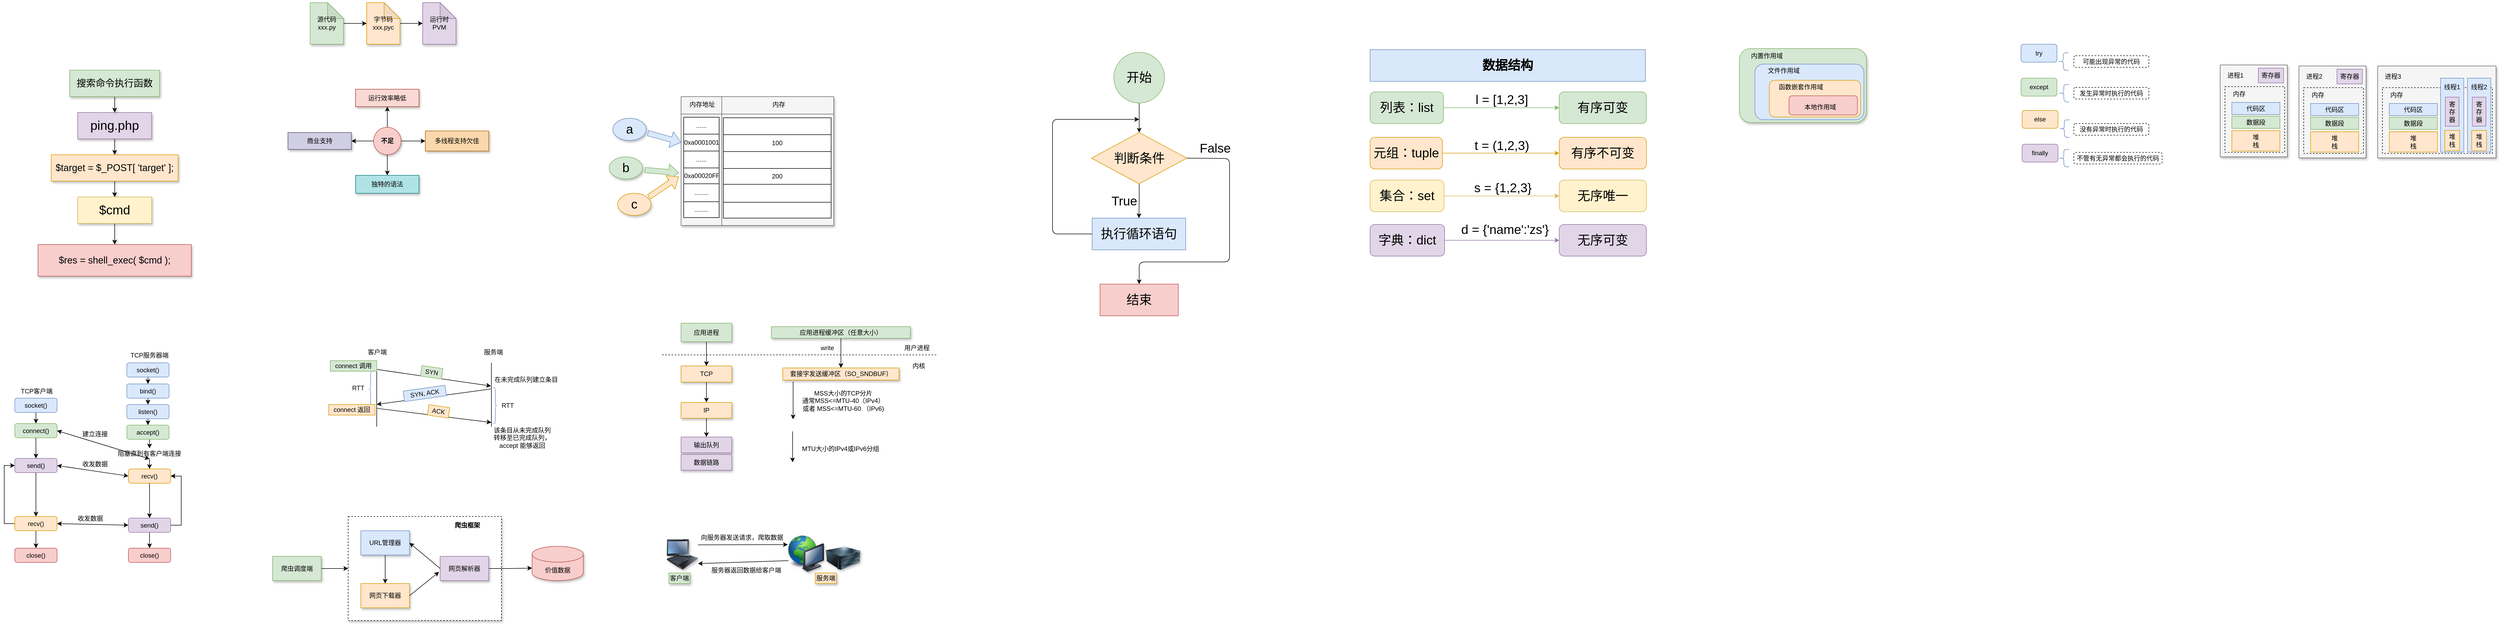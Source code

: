 <mxfile version="14.8.4" type="github" pages="2">
  <diagram name="Page-1" id="822b0af5-4adb-64df-f703-e8dfc1f81529">
    <mxGraphModel dx="726" dy="801" grid="0" gridSize="10" guides="1" tooltips="1" connect="1" arrows="1" fold="1" page="0" pageScale="1" pageWidth="1100" pageHeight="850" background="none" math="0" shadow="0">
      <root>
        <mxCell id="0" />
        <mxCell id="1" parent="0" />
        <mxCell id="b_DTwEA6KU5pQUE-tz9M-175" value="" style="rounded=0;whiteSpace=wrap;html=1;shadow=1;dashed=1;" vertex="1" parent="1">
          <mxGeometry x="912" y="925" width="290" height="197" as="geometry" />
        </mxCell>
        <mxCell id="KSW5xv-IBpdEUwikCmXP-11" style="edgeStyle=orthogonalEdgeStyle;rounded=0;orthogonalLoop=1;jettySize=auto;html=1;fontSize=18;entryX=0.5;entryY=0;entryDx=0;entryDy=0;shadow=1;" parent="1" source="KSW5xv-IBpdEUwikCmXP-1" target="KSW5xv-IBpdEUwikCmXP-12" edge="1">
          <mxGeometry relative="1" as="geometry">
            <mxPoint x="480" y="230" as="targetPoint" />
            <Array as="points" />
          </mxGeometry>
        </mxCell>
        <mxCell id="KSW5xv-IBpdEUwikCmXP-1" value="&lt;font style=&quot;font-size: 24px&quot;&gt;ping.php&lt;/font&gt;" style="rounded=0;whiteSpace=wrap;html=1;fontSize=18;fillColor=#e1d5e7;strokeColor=#9673a6;shadow=1;" parent="1" vertex="1">
          <mxGeometry x="400" y="160" width="140" height="50" as="geometry" />
        </mxCell>
        <mxCell id="KSW5xv-IBpdEUwikCmXP-14" style="edgeStyle=orthogonalEdgeStyle;rounded=0;orthogonalLoop=1;jettySize=auto;html=1;entryX=0.5;entryY=0;entryDx=0;entryDy=0;fontSize=18;shadow=1;" parent="1" source="KSW5xv-IBpdEUwikCmXP-12" target="KSW5xv-IBpdEUwikCmXP-13" edge="1">
          <mxGeometry relative="1" as="geometry" />
        </mxCell>
        <mxCell id="KSW5xv-IBpdEUwikCmXP-12" value="&lt;font style=&quot;font-size: 18px&quot;&gt;$target = $_POST[ &#39;target&#39; ];&lt;/font&gt;" style="rounded=0;whiteSpace=wrap;html=1;fontSize=18;fillColor=#ffe6cc;strokeColor=#d79b00;shadow=1;" parent="1" vertex="1">
          <mxGeometry x="350" y="240" width="240" height="50" as="geometry" />
        </mxCell>
        <mxCell id="KSW5xv-IBpdEUwikCmXP-19" value="" style="edgeStyle=orthogonalEdgeStyle;rounded=0;orthogonalLoop=1;jettySize=auto;html=1;fontSize=18;shadow=1;" parent="1" source="KSW5xv-IBpdEUwikCmXP-13" target="KSW5xv-IBpdEUwikCmXP-18" edge="1">
          <mxGeometry relative="1" as="geometry" />
        </mxCell>
        <mxCell id="KSW5xv-IBpdEUwikCmXP-13" value="&lt;font style=&quot;font-size: 24px&quot;&gt;$cmd&lt;/font&gt;" style="rounded=0;whiteSpace=wrap;html=1;fontSize=18;fillColor=#fff2cc;strokeColor=#d6b656;shadow=1;" parent="1" vertex="1">
          <mxGeometry x="400" y="320" width="140" height="50" as="geometry" />
        </mxCell>
        <mxCell id="KSW5xv-IBpdEUwikCmXP-17" style="edgeStyle=orthogonalEdgeStyle;rounded=0;orthogonalLoop=1;jettySize=auto;html=1;entryX=0.5;entryY=0;entryDx=0;entryDy=0;fontSize=18;shadow=1;" parent="1" source="KSW5xv-IBpdEUwikCmXP-15" target="KSW5xv-IBpdEUwikCmXP-1" edge="1">
          <mxGeometry relative="1" as="geometry" />
        </mxCell>
        <mxCell id="KSW5xv-IBpdEUwikCmXP-15" value="&lt;font style=&quot;font-size: 18px&quot;&gt;搜索命令执行函数&lt;/font&gt;" style="rounded=0;whiteSpace=wrap;html=1;fontSize=18;fillColor=#d5e8d4;strokeColor=#82b366;shadow=1;" parent="1" vertex="1">
          <mxGeometry x="385" y="80" width="170" height="50" as="geometry" />
        </mxCell>
        <mxCell id="KSW5xv-IBpdEUwikCmXP-18" value="$res = shell_exec( $cmd );" style="whiteSpace=wrap;html=1;rounded=0;fontSize=18;strokeColor=#b85450;fillColor=#f8cecc;shadow=1;" parent="1" vertex="1">
          <mxGeometry x="325" y="410" width="290" height="60" as="geometry" />
        </mxCell>
        <mxCell id="8JKxnC0FZ5SrZLU6QjSB-5" value="" style="edgeStyle=orthogonalEdgeStyle;rounded=0;orthogonalLoop=1;jettySize=auto;html=1;fontStyle=0" parent="1" source="8JKxnC0FZ5SrZLU6QjSB-1" target="8JKxnC0FZ5SrZLU6QjSB-4" edge="1">
          <mxGeometry relative="1" as="geometry" />
        </mxCell>
        <mxCell id="8JKxnC0FZ5SrZLU6QjSB-7" value="" style="edgeStyle=orthogonalEdgeStyle;rounded=0;orthogonalLoop=1;jettySize=auto;html=1;fontStyle=0" parent="1" source="8JKxnC0FZ5SrZLU6QjSB-1" target="8JKxnC0FZ5SrZLU6QjSB-6" edge="1">
          <mxGeometry relative="1" as="geometry" />
        </mxCell>
        <mxCell id="8JKxnC0FZ5SrZLU6QjSB-9" value="" style="edgeStyle=orthogonalEdgeStyle;rounded=0;orthogonalLoop=1;jettySize=auto;html=1;fontStyle=0" parent="1" source="8JKxnC0FZ5SrZLU6QjSB-1" target="8JKxnC0FZ5SrZLU6QjSB-8" edge="1">
          <mxGeometry relative="1" as="geometry" />
        </mxCell>
        <mxCell id="8JKxnC0FZ5SrZLU6QjSB-11" value="" style="edgeStyle=orthogonalEdgeStyle;rounded=0;orthogonalLoop=1;jettySize=auto;html=1;fontStyle=0" parent="1" source="8JKxnC0FZ5SrZLU6QjSB-1" target="8JKxnC0FZ5SrZLU6QjSB-10" edge="1">
          <mxGeometry relative="1" as="geometry" />
        </mxCell>
        <mxCell id="8JKxnC0FZ5SrZLU6QjSB-1" value="不足" style="ellipse;whiteSpace=wrap;html=1;aspect=fixed;fillColor=#f8cecc;strokeColor=#b85450;fontStyle=1;shadow=1;" parent="1" vertex="1">
          <mxGeometry x="960" y="188" width="52" height="52" as="geometry" />
        </mxCell>
        <mxCell id="8JKxnC0FZ5SrZLU6QjSB-4" value="多线程支持欠佳" style="whiteSpace=wrap;html=1;shadow=1;fontStyle=0;strokeColor=#b46504;fillColor=#fad7ac;" parent="1" vertex="1">
          <mxGeometry x="1058" y="195" width="120" height="38" as="geometry" />
        </mxCell>
        <mxCell id="8JKxnC0FZ5SrZLU6QjSB-6" value="独特的语法" style="whiteSpace=wrap;html=1;shadow=1;fontStyle=0;strokeColor=#0e8088;fillColor=#b0e3e6;" parent="1" vertex="1">
          <mxGeometry x="926" y="279" width="120" height="34" as="geometry" />
        </mxCell>
        <mxCell id="8JKxnC0FZ5SrZLU6QjSB-8" value="商业支持" style="whiteSpace=wrap;html=1;shadow=1;fontStyle=0;strokeColor=#56517e;fillColor=#d0cee2;" parent="1" vertex="1">
          <mxGeometry x="798" y="198" width="120" height="32" as="geometry" />
        </mxCell>
        <mxCell id="8JKxnC0FZ5SrZLU6QjSB-10" value="运行效率略低" style="whiteSpace=wrap;html=1;shadow=1;fontStyle=0;strokeColor=#ae4132;fillColor=#fad9d5;" parent="1" vertex="1">
          <mxGeometry x="926" y="116" width="120" height="33" as="geometry" />
        </mxCell>
        <mxCell id="Hhg1WRIVnZ8h8JEQlcG4-4" style="edgeStyle=orthogonalEdgeStyle;rounded=0;orthogonalLoop=1;jettySize=auto;html=1;" parent="1" source="Hhg1WRIVnZ8h8JEQlcG4-1" target="Hhg1WRIVnZ8h8JEQlcG4-2" edge="1">
          <mxGeometry relative="1" as="geometry" />
        </mxCell>
        <mxCell id="Hhg1WRIVnZ8h8JEQlcG4-1" value="源代码xxx.py" style="shape=note;whiteSpace=wrap;html=1;backgroundOutline=1;darkOpacity=0.05;shadow=1;strokeColor=#82b366;fillColor=#d5e8d4;" parent="1" vertex="1">
          <mxGeometry x="840" y="-48" width="63" height="78.75" as="geometry" />
        </mxCell>
        <mxCell id="Hhg1WRIVnZ8h8JEQlcG4-5" style="edgeStyle=orthogonalEdgeStyle;rounded=0;orthogonalLoop=1;jettySize=auto;html=1;entryX=0;entryY=0.5;entryDx=0;entryDy=0;entryPerimeter=0;" parent="1" source="Hhg1WRIVnZ8h8JEQlcG4-2" target="Hhg1WRIVnZ8h8JEQlcG4-3" edge="1">
          <mxGeometry relative="1" as="geometry" />
        </mxCell>
        <mxCell id="Hhg1WRIVnZ8h8JEQlcG4-2" value="字节码xxx.pyc" style="shape=note;whiteSpace=wrap;html=1;backgroundOutline=1;darkOpacity=0.05;shadow=1;strokeColor=#d79b00;fillColor=#ffe6cc;" parent="1" vertex="1">
          <mxGeometry x="947" y="-48" width="63" height="78.75" as="geometry" />
        </mxCell>
        <mxCell id="Hhg1WRIVnZ8h8JEQlcG4-3" value="运行时PVM" style="shape=note;whiteSpace=wrap;html=1;backgroundOutline=1;darkOpacity=0.05;shadow=1;strokeColor=#9673a6;fillColor=#e1d5e7;" parent="1" vertex="1">
          <mxGeometry x="1053" y="-48" width="63" height="78.75" as="geometry" />
        </mxCell>
        <mxCell id="Hhg1WRIVnZ8h8JEQlcG4-6" value="" style="shape=internalStorage;whiteSpace=wrap;html=1;backgroundOutline=1;shadow=1;dx=77;dy=33;fillColor=#f5f5f5;strokeColor=#666666;fontColor=#333333;" parent="1" vertex="1">
          <mxGeometry x="1542" y="130" width="289" height="244" as="geometry" />
        </mxCell>
        <mxCell id="Hhg1WRIVnZ8h8JEQlcG4-7" value="内存地址" style="text;html=1;strokeColor=none;fillColor=none;align=center;verticalAlign=middle;whiteSpace=wrap;rounded=0;shadow=1;" parent="1" vertex="1">
          <mxGeometry x="1556" y="139" width="52" height="12" as="geometry" />
        </mxCell>
        <mxCell id="Hhg1WRIVnZ8h8JEQlcG4-9" value="内存" style="text;html=1;strokeColor=none;fillColor=none;align=center;verticalAlign=middle;whiteSpace=wrap;rounded=0;shadow=1;" parent="1" vertex="1">
          <mxGeometry x="1701" y="139" width="52" height="12" as="geometry" />
        </mxCell>
        <mxCell id="Hhg1WRIVnZ8h8JEQlcG4-29" value="" style="shape=table;startSize=0;container=1;collapsible=0;childLayout=tableLayout;" parent="1" vertex="1">
          <mxGeometry x="1622" y="170" width="204" height="190" as="geometry" />
        </mxCell>
        <mxCell id="Hhg1WRIVnZ8h8JEQlcG4-30" value="" style="shape=partialRectangle;collapsible=0;dropTarget=0;pointerEvents=0;fillColor=none;top=0;left=0;bottom=0;right=0;points=[[0,0.5],[1,0.5]];portConstraint=eastwest;" parent="Hhg1WRIVnZ8h8JEQlcG4-29" vertex="1">
          <mxGeometry width="204" height="32" as="geometry" />
        </mxCell>
        <mxCell id="Hhg1WRIVnZ8h8JEQlcG4-31" value="" style="shape=partialRectangle;html=1;whiteSpace=wrap;connectable=0;overflow=hidden;fillColor=none;top=0;left=0;bottom=0;right=0;" parent="Hhg1WRIVnZ8h8JEQlcG4-30" vertex="1">
          <mxGeometry width="204" height="32" as="geometry" />
        </mxCell>
        <mxCell id="Hhg1WRIVnZ8h8JEQlcG4-32" value="" style="shape=partialRectangle;collapsible=0;dropTarget=0;pointerEvents=0;fillColor=none;top=0;left=0;bottom=0;right=0;points=[[0,0.5],[1,0.5]];portConstraint=eastwest;" parent="Hhg1WRIVnZ8h8JEQlcG4-29" vertex="1">
          <mxGeometry y="32" width="204" height="32" as="geometry" />
        </mxCell>
        <mxCell id="Hhg1WRIVnZ8h8JEQlcG4-33" value="100" style="shape=partialRectangle;html=1;whiteSpace=wrap;connectable=0;overflow=hidden;fillColor=none;top=0;left=0;bottom=0;right=0;" parent="Hhg1WRIVnZ8h8JEQlcG4-32" vertex="1">
          <mxGeometry width="204" height="32" as="geometry" />
        </mxCell>
        <mxCell id="Hhg1WRIVnZ8h8JEQlcG4-34" value="" style="shape=partialRectangle;collapsible=0;dropTarget=0;pointerEvents=0;fillColor=none;top=0;left=0;bottom=0;right=0;points=[[0,0.5],[1,0.5]];portConstraint=eastwest;" parent="Hhg1WRIVnZ8h8JEQlcG4-29" vertex="1">
          <mxGeometry y="64" width="204" height="32" as="geometry" />
        </mxCell>
        <mxCell id="Hhg1WRIVnZ8h8JEQlcG4-35" value="" style="shape=partialRectangle;html=1;whiteSpace=wrap;connectable=0;overflow=hidden;fillColor=none;top=0;left=0;bottom=0;right=0;" parent="Hhg1WRIVnZ8h8JEQlcG4-34" vertex="1">
          <mxGeometry width="204" height="32" as="geometry" />
        </mxCell>
        <mxCell id="Hhg1WRIVnZ8h8JEQlcG4-36" value="" style="shape=partialRectangle;collapsible=0;dropTarget=0;pointerEvents=0;fillColor=none;top=0;left=0;bottom=0;right=0;points=[[0,0.5],[1,0.5]];portConstraint=eastwest;" parent="Hhg1WRIVnZ8h8JEQlcG4-29" vertex="1">
          <mxGeometry y="96" width="204" height="30" as="geometry" />
        </mxCell>
        <mxCell id="Hhg1WRIVnZ8h8JEQlcG4-37" value="200" style="shape=partialRectangle;html=1;whiteSpace=wrap;connectable=0;overflow=hidden;fillColor=none;top=0;left=0;bottom=0;right=0;" parent="Hhg1WRIVnZ8h8JEQlcG4-36" vertex="1">
          <mxGeometry width="204" height="30" as="geometry" />
        </mxCell>
        <mxCell id="Hhg1WRIVnZ8h8JEQlcG4-38" value="" style="shape=partialRectangle;collapsible=0;dropTarget=0;pointerEvents=0;fillColor=none;top=0;left=0;bottom=0;right=0;points=[[0,0.5],[1,0.5]];portConstraint=eastwest;" parent="Hhg1WRIVnZ8h8JEQlcG4-29" vertex="1">
          <mxGeometry y="126" width="204" height="34" as="geometry" />
        </mxCell>
        <mxCell id="Hhg1WRIVnZ8h8JEQlcG4-39" value="" style="shape=partialRectangle;html=1;whiteSpace=wrap;connectable=0;overflow=hidden;fillColor=none;top=0;left=0;bottom=0;right=0;" parent="Hhg1WRIVnZ8h8JEQlcG4-38" vertex="1">
          <mxGeometry width="204" height="34" as="geometry" />
        </mxCell>
        <mxCell id="Hhg1WRIVnZ8h8JEQlcG4-40" value="" style="shape=partialRectangle;collapsible=0;dropTarget=0;pointerEvents=0;fillColor=none;top=0;left=0;bottom=0;right=0;points=[[0,0.5],[1,0.5]];portConstraint=eastwest;" parent="Hhg1WRIVnZ8h8JEQlcG4-29" vertex="1">
          <mxGeometry y="160" width="204" height="30" as="geometry" />
        </mxCell>
        <mxCell id="Hhg1WRIVnZ8h8JEQlcG4-41" value="" style="shape=partialRectangle;html=1;whiteSpace=wrap;connectable=0;overflow=hidden;fillColor=none;top=0;left=0;bottom=0;right=0;" parent="Hhg1WRIVnZ8h8JEQlcG4-40" vertex="1">
          <mxGeometry width="204" height="30" as="geometry" />
        </mxCell>
        <mxCell id="Hhg1WRIVnZ8h8JEQlcG4-77" value="" style="shape=table;startSize=0;container=1;collapsible=0;childLayout=tableLayout;" parent="1" vertex="1">
          <mxGeometry x="1547" y="169" width="67" height="190" as="geometry" />
        </mxCell>
        <mxCell id="Hhg1WRIVnZ8h8JEQlcG4-78" value="" style="shape=partialRectangle;collapsible=0;dropTarget=0;pointerEvents=0;fillColor=none;top=0;left=0;bottom=0;right=0;points=[[0,0.5],[1,0.5]];portConstraint=eastwest;" parent="Hhg1WRIVnZ8h8JEQlcG4-77" vertex="1">
          <mxGeometry width="67" height="32" as="geometry" />
        </mxCell>
        <mxCell id="Hhg1WRIVnZ8h8JEQlcG4-79" value="......" style="shape=partialRectangle;html=1;whiteSpace=wrap;connectable=0;overflow=hidden;fillColor=none;top=0;left=0;bottom=0;right=0;" parent="Hhg1WRIVnZ8h8JEQlcG4-78" vertex="1">
          <mxGeometry width="67" height="32" as="geometry" />
        </mxCell>
        <mxCell id="Hhg1WRIVnZ8h8JEQlcG4-80" value="" style="shape=partialRectangle;collapsible=0;dropTarget=0;pointerEvents=0;fillColor=none;top=0;left=0;bottom=0;right=0;points=[[0,0.5],[1,0.5]];portConstraint=eastwest;" parent="Hhg1WRIVnZ8h8JEQlcG4-77" vertex="1">
          <mxGeometry y="32" width="67" height="32" as="geometry" />
        </mxCell>
        <mxCell id="Hhg1WRIVnZ8h8JEQlcG4-81" value="&lt;span&gt;0xa0001001&lt;/span&gt;" style="shape=partialRectangle;html=1;whiteSpace=wrap;connectable=0;overflow=hidden;fillColor=none;top=0;left=0;bottom=0;right=0;" parent="Hhg1WRIVnZ8h8JEQlcG4-80" vertex="1">
          <mxGeometry width="67" height="32" as="geometry" />
        </mxCell>
        <mxCell id="Hhg1WRIVnZ8h8JEQlcG4-82" value="" style="shape=partialRectangle;collapsible=0;dropTarget=0;pointerEvents=0;fillColor=none;top=0;left=0;bottom=0;right=0;points=[[0,0.5],[1,0.5]];portConstraint=eastwest;" parent="Hhg1WRIVnZ8h8JEQlcG4-77" vertex="1">
          <mxGeometry y="64" width="67" height="32" as="geometry" />
        </mxCell>
        <mxCell id="Hhg1WRIVnZ8h8JEQlcG4-83" value="&lt;span&gt;......&lt;/span&gt;" style="shape=partialRectangle;html=1;whiteSpace=wrap;connectable=0;overflow=hidden;fillColor=none;top=0;left=0;bottom=0;right=0;" parent="Hhg1WRIVnZ8h8JEQlcG4-82" vertex="1">
          <mxGeometry width="67" height="32" as="geometry" />
        </mxCell>
        <mxCell id="Hhg1WRIVnZ8h8JEQlcG4-84" value="" style="shape=partialRectangle;collapsible=0;dropTarget=0;pointerEvents=0;fillColor=none;top=0;left=0;bottom=0;right=0;points=[[0,0.5],[1,0.5]];portConstraint=eastwest;" parent="Hhg1WRIVnZ8h8JEQlcG4-77" vertex="1">
          <mxGeometry y="96" width="67" height="30" as="geometry" />
        </mxCell>
        <mxCell id="Hhg1WRIVnZ8h8JEQlcG4-85" value="&lt;span&gt;0xa00020FF&lt;/span&gt;" style="shape=partialRectangle;html=1;whiteSpace=wrap;connectable=0;overflow=hidden;fillColor=none;top=0;left=0;bottom=0;right=0;" parent="Hhg1WRIVnZ8h8JEQlcG4-84" vertex="1">
          <mxGeometry width="67" height="30" as="geometry" />
        </mxCell>
        <mxCell id="Hhg1WRIVnZ8h8JEQlcG4-86" value="" style="shape=partialRectangle;collapsible=0;dropTarget=0;pointerEvents=0;fillColor=none;top=0;left=0;bottom=0;right=0;points=[[0,0.5],[1,0.5]];portConstraint=eastwest;" parent="Hhg1WRIVnZ8h8JEQlcG4-77" vertex="1">
          <mxGeometry y="126" width="67" height="34" as="geometry" />
        </mxCell>
        <mxCell id="Hhg1WRIVnZ8h8JEQlcG4-87" value="........" style="shape=partialRectangle;html=1;whiteSpace=wrap;connectable=0;overflow=hidden;fillColor=none;top=0;left=0;bottom=0;right=0;" parent="Hhg1WRIVnZ8h8JEQlcG4-86" vertex="1">
          <mxGeometry width="67" height="34" as="geometry" />
        </mxCell>
        <mxCell id="Hhg1WRIVnZ8h8JEQlcG4-88" value="" style="shape=partialRectangle;collapsible=0;dropTarget=0;pointerEvents=0;fillColor=none;top=0;left=0;bottom=0;right=0;points=[[0,0.5],[1,0.5]];portConstraint=eastwest;" parent="Hhg1WRIVnZ8h8JEQlcG4-77" vertex="1">
          <mxGeometry y="160" width="67" height="30" as="geometry" />
        </mxCell>
        <mxCell id="Hhg1WRIVnZ8h8JEQlcG4-89" value="&lt;span&gt;........&lt;/span&gt;" style="shape=partialRectangle;html=1;whiteSpace=wrap;connectable=0;overflow=hidden;fillColor=none;top=0;left=0;bottom=0;right=0;" parent="Hhg1WRIVnZ8h8JEQlcG4-88" vertex="1">
          <mxGeometry width="67" height="30" as="geometry" />
        </mxCell>
        <mxCell id="Hhg1WRIVnZ8h8JEQlcG4-95" value="a" style="ellipse;whiteSpace=wrap;html=1;shadow=1;strokeColor=#6c8ebf;fillColor=#dae8fc;fontSize=24;" parent="1" vertex="1">
          <mxGeometry x="1413" y="171" width="63" height="42" as="geometry" />
        </mxCell>
        <mxCell id="Hhg1WRIVnZ8h8JEQlcG4-96" value="b" style="ellipse;whiteSpace=wrap;html=1;shadow=1;strokeColor=#82b366;fillColor=#d5e8d4;fontSize=24;" parent="1" vertex="1">
          <mxGeometry x="1406" y="244" width="63" height="42" as="geometry" />
        </mxCell>
        <mxCell id="Hhg1WRIVnZ8h8JEQlcG4-97" value="c" style="ellipse;whiteSpace=wrap;html=1;shadow=1;strokeColor=#d79b00;fillColor=#ffe6cc;fontSize=24;" parent="1" vertex="1">
          <mxGeometry x="1422" y="313" width="63" height="42" as="geometry" />
        </mxCell>
        <mxCell id="Hhg1WRIVnZ8h8JEQlcG4-101" value="" style="shape=flexArrow;endArrow=classic;html=1;fontSize=24;fillColor=#dae8fc;strokeColor=#6c8ebf;entryX=0;entryY=0.355;entryDx=0;entryDy=0;entryPerimeter=0;" parent="1" target="Hhg1WRIVnZ8h8JEQlcG4-6" edge="1">
          <mxGeometry width="50" height="50" relative="1" as="geometry">
            <mxPoint x="1479" y="199" as="sourcePoint" />
            <mxPoint x="1528" y="208.5" as="targetPoint" />
          </mxGeometry>
        </mxCell>
        <mxCell id="Hhg1WRIVnZ8h8JEQlcG4-102" value="" style="shape=flexArrow;endArrow=classic;html=1;fontSize=24;fillColor=#d5e8d4;strokeColor=#82b366;entryX=0;entryY=0.355;entryDx=0;entryDy=0;entryPerimeter=0;" parent="1" edge="1">
          <mxGeometry width="50" height="50" relative="1" as="geometry">
            <mxPoint x="1473" y="269" as="sourcePoint" />
            <mxPoint x="1538" y="274.56" as="targetPoint" />
          </mxGeometry>
        </mxCell>
        <mxCell id="Hhg1WRIVnZ8h8JEQlcG4-104" value="" style="shape=flexArrow;endArrow=classic;html=1;fontSize=24;fillColor=#ffe6cc;strokeColor=#d79b00;entryX=0;entryY=0.355;entryDx=0;entryDy=0;entryPerimeter=0;" parent="1" edge="1">
          <mxGeometry width="50" height="50" relative="1" as="geometry">
            <mxPoint x="1481" y="320" as="sourcePoint" />
            <mxPoint x="1538" y="281.56" as="targetPoint" />
          </mxGeometry>
        </mxCell>
        <mxCell id="Hhg1WRIVnZ8h8JEQlcG4-110" value="" style="edgeStyle=orthogonalEdgeStyle;rounded=0;orthogonalLoop=1;jettySize=auto;html=1;fontSize=24;" parent="1" source="Hhg1WRIVnZ8h8JEQlcG4-108" target="Hhg1WRIVnZ8h8JEQlcG4-109" edge="1">
          <mxGeometry relative="1" as="geometry" />
        </mxCell>
        <mxCell id="Hhg1WRIVnZ8h8JEQlcG4-108" value="开始" style="ellipse;whiteSpace=wrap;html=1;aspect=fixed;shadow=0;fontSize=24;strokeColor=#82b366;fillColor=#d5e8d4;align=center;" parent="1" vertex="1">
          <mxGeometry x="2361" y="46" width="96" height="96" as="geometry" />
        </mxCell>
        <mxCell id="Hhg1WRIVnZ8h8JEQlcG4-135" value="" style="edgeStyle=orthogonalEdgeStyle;rounded=0;orthogonalLoop=1;jettySize=auto;html=1;fontSize=24;" parent="1" source="Hhg1WRIVnZ8h8JEQlcG4-109" target="Hhg1WRIVnZ8h8JEQlcG4-134" edge="1">
          <mxGeometry relative="1" as="geometry" />
        </mxCell>
        <mxCell id="Hhg1WRIVnZ8h8JEQlcG4-109" value="判断条件" style="rhombus;whiteSpace=wrap;html=1;shadow=0;fontSize=24;strokeColor=#d79b00;fillColor=#ffe6cc;" parent="1" vertex="1">
          <mxGeometry x="2318.67" y="198" width="180.66" height="97" as="geometry" />
        </mxCell>
        <mxCell id="Hhg1WRIVnZ8h8JEQlcG4-134" value="执行循环语句" style="whiteSpace=wrap;html=1;shadow=0;fontSize=24;strokeColor=#6c8ebf;fillColor=#dae8fc;" parent="1" vertex="1">
          <mxGeometry x="2320" y="360" width="177" height="60" as="geometry" />
        </mxCell>
        <mxCell id="Hhg1WRIVnZ8h8JEQlcG4-138" value="结束" style="whiteSpace=wrap;html=1;shadow=0;fontSize=24;strokeColor=#b85450;fillColor=#f8cecc;" parent="1" vertex="1">
          <mxGeometry x="2335" y="485" width="148" height="60" as="geometry" />
        </mxCell>
        <mxCell id="Hhg1WRIVnZ8h8JEQlcG4-140" value="" style="endArrow=classic;html=1;fontSize=24;exitX=0;exitY=0.5;exitDx=0;exitDy=0;" parent="1" source="Hhg1WRIVnZ8h8JEQlcG4-134" edge="1">
          <mxGeometry width="50" height="50" relative="1" as="geometry">
            <mxPoint x="2405" y="373" as="sourcePoint" />
            <mxPoint x="2409" y="173" as="targetPoint" />
            <Array as="points">
              <mxPoint x="2245" y="390" />
              <mxPoint x="2245" y="173" />
            </Array>
          </mxGeometry>
        </mxCell>
        <mxCell id="Hhg1WRIVnZ8h8JEQlcG4-141" value="" style="endArrow=classic;html=1;fontSize=24;exitX=1;exitY=0.5;exitDx=0;exitDy=0;entryX=0.5;entryY=0;entryDx=0;entryDy=0;" parent="1" source="Hhg1WRIVnZ8h8JEQlcG4-109" target="Hhg1WRIVnZ8h8JEQlcG4-138" edge="1">
          <mxGeometry width="50" height="50" relative="1" as="geometry">
            <mxPoint x="2630" y="285" as="sourcePoint" />
            <mxPoint x="2680" y="235" as="targetPoint" />
            <Array as="points">
              <mxPoint x="2580" y="247" />
              <mxPoint x="2580" y="443" />
              <mxPoint x="2409" y="443" />
            </Array>
          </mxGeometry>
        </mxCell>
        <mxCell id="Hhg1WRIVnZ8h8JEQlcG4-142" value="False" style="text;html=1;strokeColor=none;fillColor=none;align=center;verticalAlign=middle;whiteSpace=wrap;rounded=0;shadow=0;fontSize=24;" parent="1" vertex="1">
          <mxGeometry x="2533" y="218" width="40" height="20" as="geometry" />
        </mxCell>
        <mxCell id="Hhg1WRIVnZ8h8JEQlcG4-143" value="True" style="text;html=1;strokeColor=none;fillColor=none;align=center;verticalAlign=middle;whiteSpace=wrap;rounded=0;shadow=0;fontSize=24;" parent="1" vertex="1">
          <mxGeometry x="2361" y="318" width="40" height="20" as="geometry" />
        </mxCell>
        <mxCell id="Hhg1WRIVnZ8h8JEQlcG4-146" value="" style="edgeStyle=orthogonalEdgeStyle;rounded=0;orthogonalLoop=1;jettySize=auto;html=1;fontSize=24;fillColor=#d5e8d4;strokeColor=#82b366;" parent="1" source="Hhg1WRIVnZ8h8JEQlcG4-144" target="Hhg1WRIVnZ8h8JEQlcG4-145" edge="1">
          <mxGeometry relative="1" as="geometry" />
        </mxCell>
        <mxCell id="Hhg1WRIVnZ8h8JEQlcG4-144" value="列表：list" style="rounded=1;whiteSpace=wrap;html=1;shadow=0;fontSize=24;strokeColor=#82b366;fillColor=#d5e8d4;align=center;" parent="1" vertex="1">
          <mxGeometry x="2846" y="121" width="139" height="60" as="geometry" />
        </mxCell>
        <mxCell id="Hhg1WRIVnZ8h8JEQlcG4-145" value="有序可变" style="rounded=1;whiteSpace=wrap;html=1;shadow=0;fontSize=24;strokeColor=#82b366;fillColor=#d5e8d4;align=center;" parent="1" vertex="1">
          <mxGeometry x="3204" y="121" width="165" height="60" as="geometry" />
        </mxCell>
        <mxCell id="Hhg1WRIVnZ8h8JEQlcG4-147" value="" style="edgeStyle=orthogonalEdgeStyle;rounded=0;orthogonalLoop=1;jettySize=auto;html=1;fontSize=24;fillColor=#ffe6cc;strokeColor=#d79b00;" parent="1" source="Hhg1WRIVnZ8h8JEQlcG4-148" target="Hhg1WRIVnZ8h8JEQlcG4-149" edge="1">
          <mxGeometry relative="1" as="geometry" />
        </mxCell>
        <mxCell id="Hhg1WRIVnZ8h8JEQlcG4-148" value="元组：tuple" style="rounded=1;whiteSpace=wrap;html=1;shadow=0;fontSize=24;strokeColor=#d79b00;fillColor=#ffe6cc;align=center;" parent="1" vertex="1">
          <mxGeometry x="2846" y="207" width="137" height="60" as="geometry" />
        </mxCell>
        <mxCell id="Hhg1WRIVnZ8h8JEQlcG4-149" value="有序不可变" style="rounded=1;whiteSpace=wrap;html=1;shadow=0;fontSize=24;strokeColor=#d79b00;fillColor=#ffe6cc;align=center;" parent="1" vertex="1">
          <mxGeometry x="3204" y="207" width="165" height="60" as="geometry" />
        </mxCell>
        <mxCell id="Hhg1WRIVnZ8h8JEQlcG4-150" value="" style="edgeStyle=orthogonalEdgeStyle;rounded=0;orthogonalLoop=1;jettySize=auto;html=1;fontSize=24;fillColor=#fff2cc;strokeColor=#d6b656;" parent="1" source="Hhg1WRIVnZ8h8JEQlcG4-151" target="Hhg1WRIVnZ8h8JEQlcG4-152" edge="1">
          <mxGeometry relative="1" as="geometry" />
        </mxCell>
        <mxCell id="Hhg1WRIVnZ8h8JEQlcG4-151" value="集合：set" style="rounded=1;whiteSpace=wrap;html=1;shadow=0;fontSize=24;strokeColor=#d6b656;fillColor=#fff2cc;align=center;" parent="1" vertex="1">
          <mxGeometry x="2846" y="288" width="140" height="60" as="geometry" />
        </mxCell>
        <mxCell id="Hhg1WRIVnZ8h8JEQlcG4-152" value="无序唯一" style="rounded=1;whiteSpace=wrap;html=1;shadow=0;fontSize=24;strokeColor=#d6b656;fillColor=#fff2cc;align=center;" parent="1" vertex="1">
          <mxGeometry x="3204" y="288" width="165" height="60" as="geometry" />
        </mxCell>
        <mxCell id="Hhg1WRIVnZ8h8JEQlcG4-153" value="" style="edgeStyle=orthogonalEdgeStyle;rounded=0;orthogonalLoop=1;jettySize=auto;html=1;fontSize=24;fillColor=#e1d5e7;strokeColor=#9673a6;" parent="1" source="Hhg1WRIVnZ8h8JEQlcG4-154" target="Hhg1WRIVnZ8h8JEQlcG4-155" edge="1">
          <mxGeometry relative="1" as="geometry" />
        </mxCell>
        <mxCell id="Hhg1WRIVnZ8h8JEQlcG4-154" value="字典：dict" style="rounded=1;whiteSpace=wrap;html=1;shadow=0;fontSize=24;strokeColor=#9673a6;fillColor=#e1d5e7;align=center;" parent="1" vertex="1">
          <mxGeometry x="2846" y="372" width="141" height="60" as="geometry" />
        </mxCell>
        <mxCell id="Hhg1WRIVnZ8h8JEQlcG4-155" value="无序可变" style="rounded=1;whiteSpace=wrap;html=1;shadow=0;fontSize=24;strokeColor=#9673a6;fillColor=#e1d5e7;align=center;" parent="1" vertex="1">
          <mxGeometry x="3204" y="372" width="165" height="60" as="geometry" />
        </mxCell>
        <mxCell id="Hhg1WRIVnZ8h8JEQlcG4-157" value="数据结构" style="rounded=0;whiteSpace=wrap;html=1;shadow=0;fontSize=24;strokeColor=#6c8ebf;fillColor=#dae8fc;align=center;fontStyle=1" parent="1" vertex="1">
          <mxGeometry x="2846" y="41" width="521" height="60" as="geometry" />
        </mxCell>
        <mxCell id="Hhg1WRIVnZ8h8JEQlcG4-158" value="l = [1,2,3]" style="text;html=1;strokeColor=none;fillColor=none;align=center;verticalAlign=middle;whiteSpace=wrap;rounded=0;shadow=0;fontSize=24;" parent="1" vertex="1">
          <mxGeometry x="2960" y="126" width="271" height="20" as="geometry" />
        </mxCell>
        <mxCell id="Hhg1WRIVnZ8h8JEQlcG4-159" value="t = (1,2,3)" style="text;html=1;strokeColor=none;fillColor=none;align=center;verticalAlign=middle;whiteSpace=wrap;rounded=0;shadow=0;fontSize=24;" parent="1" vertex="1">
          <mxGeometry x="2960" y="213" width="271" height="20" as="geometry" />
        </mxCell>
        <mxCell id="Hhg1WRIVnZ8h8JEQlcG4-160" value="s = {1,2,3}" style="text;html=1;strokeColor=none;fillColor=none;align=center;verticalAlign=middle;whiteSpace=wrap;rounded=0;shadow=0;fontSize=24;" parent="1" vertex="1">
          <mxGeometry x="2962" y="293" width="271" height="20" as="geometry" />
        </mxCell>
        <mxCell id="Hhg1WRIVnZ8h8JEQlcG4-161" value="d = {&#39;name&#39;:&#39;zs&#39;}" style="text;html=1;strokeColor=none;fillColor=none;align=center;verticalAlign=middle;whiteSpace=wrap;rounded=0;shadow=0;fontSize=24;" parent="1" vertex="1">
          <mxGeometry x="2966" y="372" width="271" height="20" as="geometry" />
        </mxCell>
        <mxCell id="b_DTwEA6KU5pQUE-tz9M-6" value="" style="group" vertex="1" connectable="0" parent="1">
          <mxGeometry x="3545" y="39" width="240.33" height="140" as="geometry" />
        </mxCell>
        <mxCell id="b_DTwEA6KU5pQUE-tz9M-1" value="" style="rounded=1;whiteSpace=wrap;html=1;shadow=1;fillColor=#d5e8d4;strokeColor=#82b366;" vertex="1" parent="b_DTwEA6KU5pQUE-tz9M-6">
          <mxGeometry width="240.33" height="140" as="geometry" />
        </mxCell>
        <mxCell id="b_DTwEA6KU5pQUE-tz9M-2" value="" style="rounded=1;whiteSpace=wrap;html=1;shadow=0;strokeColor=#6c8ebf;fillColor=#dae8fc;" vertex="1" parent="b_DTwEA6KU5pQUE-tz9M-6">
          <mxGeometry x="29.333" y="29.333" width="206.33" height="105.333" as="geometry" />
        </mxCell>
        <mxCell id="b_DTwEA6KU5pQUE-tz9M-3" value="" style="rounded=1;whiteSpace=wrap;html=1;shadow=0;strokeColor=#d79b00;fillColor=#ffe6cc;" vertex="1" parent="b_DTwEA6KU5pQUE-tz9M-6">
          <mxGeometry x="56.666" y="60" width="172.664" height="69.667" as="geometry" />
        </mxCell>
        <mxCell id="b_DTwEA6KU5pQUE-tz9M-4" value="" style="rounded=1;whiteSpace=wrap;html=1;shadow=0;fillColor=#f8cecc;strokeColor=#b85450;" vertex="1" parent="b_DTwEA6KU5pQUE-tz9M-6">
          <mxGeometry x="93.999" y="89.333" width="129.332" height="36.333" as="geometry" />
        </mxCell>
        <mxCell id="b_DTwEA6KU5pQUE-tz9M-7" value="内置作用域" style="text;html=1;strokeColor=none;fillColor=none;align=center;verticalAlign=middle;whiteSpace=wrap;rounded=0;shadow=0;" vertex="1" parent="b_DTwEA6KU5pQUE-tz9M-6">
          <mxGeometry x="13" y="4" width="78" height="20" as="geometry" />
        </mxCell>
        <mxCell id="b_DTwEA6KU5pQUE-tz9M-8" value="文件作用域" style="text;html=1;strokeColor=none;fillColor=none;align=center;verticalAlign=middle;whiteSpace=wrap;rounded=0;shadow=0;" vertex="1" parent="b_DTwEA6KU5pQUE-tz9M-6">
          <mxGeometry x="45" y="32" width="78" height="20" as="geometry" />
        </mxCell>
        <mxCell id="b_DTwEA6KU5pQUE-tz9M-9" value="函数嵌套作用域" style="text;html=1;strokeColor=none;fillColor=none;align=center;verticalAlign=middle;whiteSpace=wrap;rounded=0;shadow=0;" vertex="1" parent="b_DTwEA6KU5pQUE-tz9M-6">
          <mxGeometry x="65" y="63" width="103" height="20" as="geometry" />
        </mxCell>
        <mxCell id="b_DTwEA6KU5pQUE-tz9M-10" value="本地作用域" style="text;html=1;strokeColor=none;fillColor=none;align=center;verticalAlign=middle;whiteSpace=wrap;rounded=0;shadow=0;" vertex="1" parent="b_DTwEA6KU5pQUE-tz9M-6">
          <mxGeometry x="114" y="101" width="78" height="20" as="geometry" />
        </mxCell>
        <mxCell id="b_DTwEA6KU5pQUE-tz9M-14" value="try" style="rounded=1;whiteSpace=wrap;html=1;shadow=0;fillColor=#dae8fc;strokeColor=#6c8ebf;" vertex="1" parent="1">
          <mxGeometry x="4078" y="30.75" width="68" height="34" as="geometry" />
        </mxCell>
        <mxCell id="b_DTwEA6KU5pQUE-tz9M-15" value="except" style="rounded=1;whiteSpace=wrap;html=1;shadow=0;fillColor=#d5e8d4;strokeColor=#82b366;" vertex="1" parent="1">
          <mxGeometry x="4078" y="95" width="68" height="34" as="geometry" />
        </mxCell>
        <mxCell id="b_DTwEA6KU5pQUE-tz9M-16" value="else" style="rounded=1;whiteSpace=wrap;html=1;shadow=0;fillColor=#ffe6cc;strokeColor=#d79b00;" vertex="1" parent="1">
          <mxGeometry x="4080" y="156" width="68" height="34" as="geometry" />
        </mxCell>
        <mxCell id="b_DTwEA6KU5pQUE-tz9M-17" value="finally" style="rounded=1;whiteSpace=wrap;html=1;shadow=0;fillColor=#e1d5e7;strokeColor=#9673a6;" vertex="1" parent="1">
          <mxGeometry x="4080" y="220" width="68" height="34" as="geometry" />
        </mxCell>
        <mxCell id="b_DTwEA6KU5pQUE-tz9M-19" value="" style="shape=curlyBracket;whiteSpace=wrap;html=1;rounded=1;flipH=1;shadow=0;strokeColor=#6c8ebf;fillColor=#dae8fc;direction=west;size=0.5;" vertex="1" parent="1">
          <mxGeometry x="4148" y="47" width="20" height="33" as="geometry" />
        </mxCell>
        <mxCell id="b_DTwEA6KU5pQUE-tz9M-20" value="" style="shape=curlyBracket;whiteSpace=wrap;html=1;rounded=1;flipH=1;shadow=0;strokeColor=#6c8ebf;fillColor=#dae8fc;direction=west;size=0.5;" vertex="1" parent="1">
          <mxGeometry x="4149" y="107" width="20" height="33" as="geometry" />
        </mxCell>
        <mxCell id="b_DTwEA6KU5pQUE-tz9M-21" value="" style="shape=curlyBracket;whiteSpace=wrap;html=1;rounded=1;flipH=1;shadow=0;strokeColor=#6c8ebf;fillColor=#dae8fc;direction=west;size=0.5;" vertex="1" parent="1">
          <mxGeometry x="4150" y="174" width="20" height="33" as="geometry" />
        </mxCell>
        <mxCell id="b_DTwEA6KU5pQUE-tz9M-22" value="" style="shape=curlyBracket;whiteSpace=wrap;html=1;rounded=1;flipH=1;shadow=0;strokeColor=#6c8ebf;fillColor=#dae8fc;direction=west;size=0.5;" vertex="1" parent="1">
          <mxGeometry x="4149" y="230" width="20" height="33" as="geometry" />
        </mxCell>
        <mxCell id="b_DTwEA6KU5pQUE-tz9M-23" value="可能出现异常的代码" style="rounded=1;whiteSpace=wrap;html=1;shadow=0;dashed=1;" vertex="1" parent="1">
          <mxGeometry x="4178" y="52.5" width="142" height="22" as="geometry" />
        </mxCell>
        <mxCell id="b_DTwEA6KU5pQUE-tz9M-24" value="发生异常时执行的代码" style="rounded=1;whiteSpace=wrap;html=1;shadow=0;dashed=1;" vertex="1" parent="1">
          <mxGeometry x="4178" y="112.5" width="142" height="22" as="geometry" />
        </mxCell>
        <mxCell id="b_DTwEA6KU5pQUE-tz9M-25" value="没有异常时执行的代码" style="rounded=1;whiteSpace=wrap;html=1;shadow=0;dashed=1;" vertex="1" parent="1">
          <mxGeometry x="4178" y="181" width="142" height="22" as="geometry" />
        </mxCell>
        <mxCell id="b_DTwEA6KU5pQUE-tz9M-26" value="不管有无异常都会执行的代码" style="rounded=1;whiteSpace=wrap;html=1;shadow=0;dashed=1;" vertex="1" parent="1">
          <mxGeometry x="4178" y="235.5" width="167" height="22" as="geometry" />
        </mxCell>
        <mxCell id="b_DTwEA6KU5pQUE-tz9M-27" value="" style="rounded=0;whiteSpace=wrap;html=1;shadow=1;fillColor=#f5f5f5;strokeColor=#666666;fontColor=#333333;" vertex="1" parent="1">
          <mxGeometry x="4455" y="70" width="127" height="174" as="geometry" />
        </mxCell>
        <mxCell id="b_DTwEA6KU5pQUE-tz9M-28" value="" style="rounded=0;whiteSpace=wrap;html=1;shadow=0;dashed=1;fillColor=none;" vertex="1" parent="1">
          <mxGeometry x="4464" y="111" width="113" height="124.5" as="geometry" />
        </mxCell>
        <mxCell id="b_DTwEA6KU5pQUE-tz9M-29" value="进程1" style="text;html=1;strokeColor=none;fillColor=none;align=center;verticalAlign=middle;whiteSpace=wrap;rounded=0;shadow=0;dashed=1;" vertex="1" parent="1">
          <mxGeometry x="4464" y="80" width="40" height="20" as="geometry" />
        </mxCell>
        <mxCell id="b_DTwEA6KU5pQUE-tz9M-35" value="" style="group" vertex="1" connectable="0" parent="1">
          <mxGeometry x="4477" y="141" width="91" height="92" as="geometry" />
        </mxCell>
        <mxCell id="b_DTwEA6KU5pQUE-tz9M-30" value="代码区" style="rounded=0;whiteSpace=wrap;html=1;shadow=0;strokeColor=#6c8ebf;fillColor=#dae8fc;" vertex="1" parent="b_DTwEA6KU5pQUE-tz9M-35">
          <mxGeometry width="91" height="23" as="geometry" />
        </mxCell>
        <mxCell id="b_DTwEA6KU5pQUE-tz9M-31" value="数据段" style="rounded=0;whiteSpace=wrap;html=1;shadow=0;strokeColor=#82b366;fillColor=#d5e8d4;" vertex="1" parent="b_DTwEA6KU5pQUE-tz9M-35">
          <mxGeometry y="26.108" width="91" height="23" as="geometry" />
        </mxCell>
        <mxCell id="b_DTwEA6KU5pQUE-tz9M-32" value="堆&lt;br&gt;栈" style="rounded=0;whiteSpace=wrap;html=1;shadow=0;strokeColor=#d79b00;fillColor=#ffe6cc;" vertex="1" parent="b_DTwEA6KU5pQUE-tz9M-35">
          <mxGeometry y="53.459" width="91" height="38.541" as="geometry" />
        </mxCell>
        <mxCell id="b_DTwEA6KU5pQUE-tz9M-36" value="内存" style="text;html=1;strokeColor=none;fillColor=none;align=center;verticalAlign=middle;whiteSpace=wrap;rounded=0;shadow=0;" vertex="1" parent="1">
          <mxGeometry x="4471" y="114.5" width="40" height="20" as="geometry" />
        </mxCell>
        <mxCell id="b_DTwEA6KU5pQUE-tz9M-37" value="寄存器" style="rounded=0;whiteSpace=wrap;html=1;shadow=0;strokeColor=#9673a6;fillColor=#e1d5e7;" vertex="1" parent="1">
          <mxGeometry x="4527" y="76" width="48" height="28" as="geometry" />
        </mxCell>
        <mxCell id="b_DTwEA6KU5pQUE-tz9M-38" value="" style="rounded=0;whiteSpace=wrap;html=1;shadow=1;fillColor=#f5f5f5;strokeColor=#666666;fontColor=#333333;" vertex="1" parent="1">
          <mxGeometry x="4604" y="72" width="127" height="174" as="geometry" />
        </mxCell>
        <mxCell id="b_DTwEA6KU5pQUE-tz9M-39" value="" style="rounded=0;whiteSpace=wrap;html=1;shadow=0;dashed=1;fillColor=none;" vertex="1" parent="1">
          <mxGeometry x="4613" y="113" width="113" height="124.5" as="geometry" />
        </mxCell>
        <mxCell id="b_DTwEA6KU5pQUE-tz9M-40" value="进程2" style="text;html=1;strokeColor=none;fillColor=none;align=center;verticalAlign=middle;whiteSpace=wrap;rounded=0;shadow=0;dashed=1;" vertex="1" parent="1">
          <mxGeometry x="4613" y="82" width="40" height="20" as="geometry" />
        </mxCell>
        <mxCell id="b_DTwEA6KU5pQUE-tz9M-41" value="" style="group" vertex="1" connectable="0" parent="1">
          <mxGeometry x="4626" y="143" width="91" height="92" as="geometry" />
        </mxCell>
        <mxCell id="b_DTwEA6KU5pQUE-tz9M-42" value="代码区" style="rounded=0;whiteSpace=wrap;html=1;shadow=0;strokeColor=#6c8ebf;fillColor=#dae8fc;" vertex="1" parent="b_DTwEA6KU5pQUE-tz9M-41">
          <mxGeometry width="91" height="23" as="geometry" />
        </mxCell>
        <mxCell id="b_DTwEA6KU5pQUE-tz9M-43" value="数据段" style="rounded=0;whiteSpace=wrap;html=1;shadow=0;strokeColor=#82b366;fillColor=#d5e8d4;" vertex="1" parent="b_DTwEA6KU5pQUE-tz9M-41">
          <mxGeometry y="26.108" width="91" height="23" as="geometry" />
        </mxCell>
        <mxCell id="b_DTwEA6KU5pQUE-tz9M-44" value="堆&lt;br&gt;栈" style="rounded=0;whiteSpace=wrap;html=1;shadow=0;strokeColor=#d79b00;fillColor=#ffe6cc;" vertex="1" parent="b_DTwEA6KU5pQUE-tz9M-41">
          <mxGeometry y="53.459" width="91" height="38.541" as="geometry" />
        </mxCell>
        <mxCell id="b_DTwEA6KU5pQUE-tz9M-45" value="内存" style="text;html=1;strokeColor=none;fillColor=none;align=center;verticalAlign=middle;whiteSpace=wrap;rounded=0;shadow=0;" vertex="1" parent="1">
          <mxGeometry x="4620" y="116.5" width="40" height="20" as="geometry" />
        </mxCell>
        <mxCell id="b_DTwEA6KU5pQUE-tz9M-46" value="寄存器" style="rounded=0;whiteSpace=wrap;html=1;shadow=0;strokeColor=#9673a6;fillColor=#e1d5e7;" vertex="1" parent="1">
          <mxGeometry x="4676" y="78" width="48" height="28" as="geometry" />
        </mxCell>
        <mxCell id="b_DTwEA6KU5pQUE-tz9M-47" value="" style="rounded=0;whiteSpace=wrap;html=1;shadow=1;fillColor=#f5f5f5;strokeColor=#666666;fontColor=#333333;" vertex="1" parent="1">
          <mxGeometry x="4753" y="72" width="224" height="174" as="geometry" />
        </mxCell>
        <mxCell id="b_DTwEA6KU5pQUE-tz9M-48" value="" style="rounded=0;whiteSpace=wrap;html=1;shadow=0;dashed=1;fillColor=none;" vertex="1" parent="1">
          <mxGeometry x="4762" y="113" width="208" height="124.5" as="geometry" />
        </mxCell>
        <mxCell id="b_DTwEA6KU5pQUE-tz9M-49" value="进程3" style="text;html=1;strokeColor=none;fillColor=none;align=center;verticalAlign=middle;whiteSpace=wrap;rounded=0;shadow=0;dashed=1;" vertex="1" parent="1">
          <mxGeometry x="4762" y="82" width="40" height="20" as="geometry" />
        </mxCell>
        <mxCell id="b_DTwEA6KU5pQUE-tz9M-50" value="" style="group" vertex="1" connectable="0" parent="1">
          <mxGeometry x="4775" y="143" width="91" height="92" as="geometry" />
        </mxCell>
        <mxCell id="b_DTwEA6KU5pQUE-tz9M-51" value="代码区" style="rounded=0;whiteSpace=wrap;html=1;shadow=0;strokeColor=#6c8ebf;fillColor=#dae8fc;" vertex="1" parent="b_DTwEA6KU5pQUE-tz9M-50">
          <mxGeometry width="91" height="23" as="geometry" />
        </mxCell>
        <mxCell id="b_DTwEA6KU5pQUE-tz9M-52" value="数据段" style="rounded=0;whiteSpace=wrap;html=1;shadow=0;strokeColor=#82b366;fillColor=#d5e8d4;" vertex="1" parent="b_DTwEA6KU5pQUE-tz9M-50">
          <mxGeometry y="26.108" width="91" height="23" as="geometry" />
        </mxCell>
        <mxCell id="b_DTwEA6KU5pQUE-tz9M-53" value="堆&lt;br&gt;栈" style="rounded=0;whiteSpace=wrap;html=1;shadow=0;strokeColor=#d79b00;fillColor=#ffe6cc;" vertex="1" parent="b_DTwEA6KU5pQUE-tz9M-50">
          <mxGeometry y="53.459" width="91" height="38.541" as="geometry" />
        </mxCell>
        <mxCell id="b_DTwEA6KU5pQUE-tz9M-54" value="内存" style="text;html=1;strokeColor=none;fillColor=none;align=center;verticalAlign=middle;whiteSpace=wrap;rounded=0;shadow=0;" vertex="1" parent="1">
          <mxGeometry x="4769" y="116.5" width="40" height="20" as="geometry" />
        </mxCell>
        <mxCell id="b_DTwEA6KU5pQUE-tz9M-59" value="" style="group" vertex="1" connectable="0" parent="1">
          <mxGeometry x="4872" y="95" width="52" height="140" as="geometry" />
        </mxCell>
        <mxCell id="b_DTwEA6KU5pQUE-tz9M-56" value="" style="rounded=0;whiteSpace=wrap;html=1;shadow=0;strokeColor=#6c8ebf;fillColor=#dae8fc;" vertex="1" parent="b_DTwEA6KU5pQUE-tz9M-59">
          <mxGeometry width="44" height="140" as="geometry" />
        </mxCell>
        <mxCell id="b_DTwEA6KU5pQUE-tz9M-55" value="寄&lt;br&gt;存&lt;br&gt;器" style="rounded=0;whiteSpace=wrap;html=1;shadow=0;strokeColor=#9673a6;fillColor=#e1d5e7;" vertex="1" parent="b_DTwEA6KU5pQUE-tz9M-59">
          <mxGeometry x="9" y="36" width="26" height="55" as="geometry" />
        </mxCell>
        <mxCell id="b_DTwEA6KU5pQUE-tz9M-57" value="堆&lt;br&gt;栈" style="rounded=0;whiteSpace=wrap;html=1;shadow=0;strokeColor=#d79b00;fillColor=#ffe6cc;" vertex="1" parent="b_DTwEA6KU5pQUE-tz9M-59">
          <mxGeometry x="8" y="98.96" width="28" height="38.54" as="geometry" />
        </mxCell>
        <mxCell id="b_DTwEA6KU5pQUE-tz9M-58" value="线程1" style="text;html=1;strokeColor=none;fillColor=none;align=center;verticalAlign=middle;whiteSpace=wrap;rounded=0;shadow=0;dashed=1;" vertex="1" parent="b_DTwEA6KU5pQUE-tz9M-59">
          <mxGeometry x="2" y="6.5" width="40" height="20" as="geometry" />
        </mxCell>
        <mxCell id="b_DTwEA6KU5pQUE-tz9M-60" value="" style="group" vertex="1" connectable="0" parent="b_DTwEA6KU5pQUE-tz9M-59">
          <mxGeometry x="51" width="44" height="140" as="geometry" />
        </mxCell>
        <mxCell id="b_DTwEA6KU5pQUE-tz9M-61" value="" style="rounded=0;whiteSpace=wrap;html=1;shadow=0;strokeColor=#6c8ebf;fillColor=#dae8fc;" vertex="1" parent="b_DTwEA6KU5pQUE-tz9M-60">
          <mxGeometry width="44" height="140" as="geometry" />
        </mxCell>
        <mxCell id="b_DTwEA6KU5pQUE-tz9M-62" value="寄&lt;br&gt;存&lt;br&gt;器" style="rounded=0;whiteSpace=wrap;html=1;shadow=0;strokeColor=#9673a6;fillColor=#e1d5e7;" vertex="1" parent="b_DTwEA6KU5pQUE-tz9M-60">
          <mxGeometry x="9" y="36" width="26" height="55" as="geometry" />
        </mxCell>
        <mxCell id="b_DTwEA6KU5pQUE-tz9M-63" value="堆&lt;br&gt;栈" style="rounded=0;whiteSpace=wrap;html=1;shadow=0;strokeColor=#d79b00;fillColor=#ffe6cc;" vertex="1" parent="b_DTwEA6KU5pQUE-tz9M-60">
          <mxGeometry x="8" y="98.96" width="28" height="38.54" as="geometry" />
        </mxCell>
        <mxCell id="b_DTwEA6KU5pQUE-tz9M-64" value="线程2" style="text;html=1;strokeColor=none;fillColor=none;align=center;verticalAlign=middle;whiteSpace=wrap;rounded=0;shadow=0;dashed=1;" vertex="1" parent="b_DTwEA6KU5pQUE-tz9M-60">
          <mxGeometry x="2" y="6.5" width="40" height="20" as="geometry" />
        </mxCell>
        <mxCell id="b_DTwEA6KU5pQUE-tz9M-78" style="edgeStyle=orthogonalEdgeStyle;rounded=0;orthogonalLoop=1;jettySize=auto;html=1;exitX=0.5;exitY=1;exitDx=0;exitDy=0;entryX=0.5;entryY=0;entryDx=0;entryDy=0;" edge="1" parent="1" source="b_DTwEA6KU5pQUE-tz9M-68" target="b_DTwEA6KU5pQUE-tz9M-69">
          <mxGeometry relative="1" as="geometry" />
        </mxCell>
        <mxCell id="b_DTwEA6KU5pQUE-tz9M-68" value="socket()" style="rounded=1;whiteSpace=wrap;html=1;shadow=0;strokeColor=#6c8ebf;fillColor=#dae8fc;" vertex="1" parent="1">
          <mxGeometry x="493" y="634" width="80" height="27" as="geometry" />
        </mxCell>
        <mxCell id="b_DTwEA6KU5pQUE-tz9M-79" style="edgeStyle=orthogonalEdgeStyle;rounded=0;orthogonalLoop=1;jettySize=auto;html=1;exitX=0.5;exitY=1;exitDx=0;exitDy=0;entryX=0.5;entryY=0;entryDx=0;entryDy=0;" edge="1" parent="1" source="b_DTwEA6KU5pQUE-tz9M-69" target="b_DTwEA6KU5pQUE-tz9M-70">
          <mxGeometry relative="1" as="geometry" />
        </mxCell>
        <mxCell id="b_DTwEA6KU5pQUE-tz9M-69" value="bind()" style="rounded=1;whiteSpace=wrap;html=1;shadow=0;strokeColor=#6c8ebf;fillColor=#dae8fc;" vertex="1" parent="1">
          <mxGeometry x="493" y="674" width="80" height="27" as="geometry" />
        </mxCell>
        <mxCell id="b_DTwEA6KU5pQUE-tz9M-80" style="edgeStyle=orthogonalEdgeStyle;rounded=0;orthogonalLoop=1;jettySize=auto;html=1;exitX=0.5;exitY=1;exitDx=0;exitDy=0;entryX=0.5;entryY=0;entryDx=0;entryDy=0;" edge="1" parent="1" source="b_DTwEA6KU5pQUE-tz9M-70" target="b_DTwEA6KU5pQUE-tz9M-71">
          <mxGeometry relative="1" as="geometry" />
        </mxCell>
        <mxCell id="b_DTwEA6KU5pQUE-tz9M-70" value="listen()" style="rounded=1;whiteSpace=wrap;html=1;shadow=0;strokeColor=#6c8ebf;fillColor=#dae8fc;" vertex="1" parent="1">
          <mxGeometry x="493" y="713" width="80" height="27" as="geometry" />
        </mxCell>
        <mxCell id="b_DTwEA6KU5pQUE-tz9M-81" style="edgeStyle=orthogonalEdgeStyle;rounded=0;orthogonalLoop=1;jettySize=auto;html=1;exitX=0.5;exitY=1;exitDx=0;exitDy=0;entryX=0.5;entryY=0;entryDx=0;entryDy=0;" edge="1" parent="1" source="b_DTwEA6KU5pQUE-tz9M-71" target="b_DTwEA6KU5pQUE-tz9M-77">
          <mxGeometry relative="1" as="geometry" />
        </mxCell>
        <mxCell id="b_DTwEA6KU5pQUE-tz9M-71" value="accept()" style="rounded=1;whiteSpace=wrap;html=1;shadow=0;strokeColor=#82b366;fillColor=#d5e8d4;" vertex="1" parent="1">
          <mxGeometry x="493" y="752" width="80" height="27" as="geometry" />
        </mxCell>
        <mxCell id="b_DTwEA6KU5pQUE-tz9M-103" style="edgeStyle=orthogonalEdgeStyle;rounded=0;orthogonalLoop=1;jettySize=auto;html=1;entryX=0.5;entryY=0;entryDx=0;entryDy=0;" edge="1" parent="1" source="b_DTwEA6KU5pQUE-tz9M-72" target="b_DTwEA6KU5pQUE-tz9M-102">
          <mxGeometry relative="1" as="geometry" />
        </mxCell>
        <mxCell id="b_DTwEA6KU5pQUE-tz9M-72" value="recv()" style="rounded=1;whiteSpace=wrap;html=1;shadow=0;strokeColor=#d79b00;fillColor=#ffe6cc;" vertex="1" parent="1">
          <mxGeometry x="496" y="835" width="80" height="27" as="geometry" />
        </mxCell>
        <mxCell id="b_DTwEA6KU5pQUE-tz9M-73" value="close()" style="rounded=1;whiteSpace=wrap;html=1;shadow=0;strokeColor=#b85450;fillColor=#f8cecc;" vertex="1" parent="1">
          <mxGeometry x="496" y="985" width="80" height="27" as="geometry" />
        </mxCell>
        <mxCell id="b_DTwEA6KU5pQUE-tz9M-75" value="TCP服务器端" style="text;html=1;strokeColor=none;fillColor=none;align=center;verticalAlign=middle;whiteSpace=wrap;rounded=0;shadow=0;" vertex="1" parent="1">
          <mxGeometry x="489" y="610" width="94" height="20" as="geometry" />
        </mxCell>
        <mxCell id="b_DTwEA6KU5pQUE-tz9M-82" style="edgeStyle=orthogonalEdgeStyle;rounded=0;orthogonalLoop=1;jettySize=auto;html=1;exitX=0.5;exitY=1;exitDx=0;exitDy=0;entryX=0.5;entryY=0;entryDx=0;entryDy=0;" edge="1" parent="1" source="b_DTwEA6KU5pQUE-tz9M-77" target="b_DTwEA6KU5pQUE-tz9M-72">
          <mxGeometry relative="1" as="geometry" />
        </mxCell>
        <mxCell id="b_DTwEA6KU5pQUE-tz9M-77" value="阻塞直到有客户端连接" style="text;html=1;strokeColor=none;fillColor=none;align=center;verticalAlign=middle;whiteSpace=wrap;rounded=0;shadow=0;" vertex="1" parent="1">
          <mxGeometry x="457" y="796" width="158" height="20" as="geometry" />
        </mxCell>
        <mxCell id="b_DTwEA6KU5pQUE-tz9M-99" style="edgeStyle=orthogonalEdgeStyle;rounded=0;orthogonalLoop=1;jettySize=auto;html=1;entryX=0.5;entryY=0;entryDx=0;entryDy=0;" edge="1" parent="1" source="b_DTwEA6KU5pQUE-tz9M-85" target="b_DTwEA6KU5pQUE-tz9M-89">
          <mxGeometry relative="1" as="geometry" />
        </mxCell>
        <mxCell id="b_DTwEA6KU5pQUE-tz9M-85" value="socket()" style="rounded=1;whiteSpace=wrap;html=1;shadow=0;strokeColor=#6c8ebf;fillColor=#dae8fc;" vertex="1" parent="1">
          <mxGeometry x="281" y="701" width="80" height="27" as="geometry" />
        </mxCell>
        <mxCell id="b_DTwEA6KU5pQUE-tz9M-88" style="edgeStyle=orthogonalEdgeStyle;rounded=0;orthogonalLoop=1;jettySize=auto;html=1;exitX=0.5;exitY=1;exitDx=0;exitDy=0;entryX=0.5;entryY=0;entryDx=0;entryDy=0;" edge="1" parent="1" source="b_DTwEA6KU5pQUE-tz9M-89" target="b_DTwEA6KU5pQUE-tz9M-91">
          <mxGeometry relative="1" as="geometry" />
        </mxCell>
        <mxCell id="b_DTwEA6KU5pQUE-tz9M-89" value="connect()" style="rounded=1;whiteSpace=wrap;html=1;shadow=0;strokeColor=#82b366;fillColor=#d5e8d4;" vertex="1" parent="1">
          <mxGeometry x="281" y="749" width="80" height="27" as="geometry" />
        </mxCell>
        <mxCell id="b_DTwEA6KU5pQUE-tz9M-98" style="edgeStyle=orthogonalEdgeStyle;rounded=0;orthogonalLoop=1;jettySize=auto;html=1;" edge="1" parent="1" source="b_DTwEA6KU5pQUE-tz9M-91" target="b_DTwEA6KU5pQUE-tz9M-97">
          <mxGeometry relative="1" as="geometry" />
        </mxCell>
        <mxCell id="b_DTwEA6KU5pQUE-tz9M-91" value="send()" style="rounded=1;whiteSpace=wrap;html=1;shadow=0;strokeColor=#9673a6;fillColor=#e1d5e7;" vertex="1" parent="1">
          <mxGeometry x="281" y="815" width="80" height="27" as="geometry" />
        </mxCell>
        <mxCell id="b_DTwEA6KU5pQUE-tz9M-94" value="close()" style="rounded=1;whiteSpace=wrap;html=1;shadow=0;strokeColor=#b85450;fillColor=#f8cecc;" vertex="1" parent="1">
          <mxGeometry x="281" y="985" width="80" height="27" as="geometry" />
        </mxCell>
        <mxCell id="b_DTwEA6KU5pQUE-tz9M-100" style="edgeStyle=orthogonalEdgeStyle;rounded=0;orthogonalLoop=1;jettySize=auto;html=1;entryX=0.5;entryY=0;entryDx=0;entryDy=0;" edge="1" parent="1" source="b_DTwEA6KU5pQUE-tz9M-97" target="b_DTwEA6KU5pQUE-tz9M-94">
          <mxGeometry relative="1" as="geometry" />
        </mxCell>
        <mxCell id="b_DTwEA6KU5pQUE-tz9M-106" style="edgeStyle=orthogonalEdgeStyle;rounded=0;orthogonalLoop=1;jettySize=auto;html=1;entryX=0;entryY=0.5;entryDx=0;entryDy=0;" edge="1" parent="1" source="b_DTwEA6KU5pQUE-tz9M-97" target="b_DTwEA6KU5pQUE-tz9M-91">
          <mxGeometry relative="1" as="geometry">
            <Array as="points">
              <mxPoint x="261" y="938" />
              <mxPoint x="261" y="828" />
            </Array>
          </mxGeometry>
        </mxCell>
        <mxCell id="b_DTwEA6KU5pQUE-tz9M-97" value="recv()" style="rounded=1;whiteSpace=wrap;html=1;shadow=0;strokeColor=#d79b00;fillColor=#ffe6cc;" vertex="1" parent="1">
          <mxGeometry x="281" y="925" width="80" height="27" as="geometry" />
        </mxCell>
        <mxCell id="b_DTwEA6KU5pQUE-tz9M-104" style="edgeStyle=orthogonalEdgeStyle;rounded=0;orthogonalLoop=1;jettySize=auto;html=1;entryX=0.5;entryY=0;entryDx=0;entryDy=0;" edge="1" parent="1" source="b_DTwEA6KU5pQUE-tz9M-102" target="b_DTwEA6KU5pQUE-tz9M-73">
          <mxGeometry relative="1" as="geometry" />
        </mxCell>
        <mxCell id="b_DTwEA6KU5pQUE-tz9M-105" style="edgeStyle=orthogonalEdgeStyle;rounded=0;orthogonalLoop=1;jettySize=auto;html=1;entryX=1;entryY=0.5;entryDx=0;entryDy=0;" edge="1" parent="1" source="b_DTwEA6KU5pQUE-tz9M-102" target="b_DTwEA6KU5pQUE-tz9M-72">
          <mxGeometry relative="1" as="geometry">
            <Array as="points">
              <mxPoint x="596" y="942" />
              <mxPoint x="596" y="849" />
            </Array>
          </mxGeometry>
        </mxCell>
        <mxCell id="b_DTwEA6KU5pQUE-tz9M-102" value="send()" style="rounded=1;whiteSpace=wrap;html=1;shadow=0;strokeColor=#9673a6;fillColor=#e1d5e7;" vertex="1" parent="1">
          <mxGeometry x="496" y="928" width="80" height="27" as="geometry" />
        </mxCell>
        <mxCell id="b_DTwEA6KU5pQUE-tz9M-107" value="" style="endArrow=classic;startArrow=classic;html=1;entryX=1;entryY=0.5;entryDx=0;entryDy=0;exitX=0.5;exitY=1;exitDx=0;exitDy=0;" edge="1" parent="1" source="b_DTwEA6KU5pQUE-tz9M-77" target="b_DTwEA6KU5pQUE-tz9M-89">
          <mxGeometry width="50" height="50" relative="1" as="geometry">
            <mxPoint x="396" y="867" as="sourcePoint" />
            <mxPoint x="446" y="817" as="targetPoint" />
          </mxGeometry>
        </mxCell>
        <mxCell id="b_DTwEA6KU5pQUE-tz9M-108" value="" style="endArrow=classic;startArrow=classic;html=1;entryX=1;entryY=0.5;entryDx=0;entryDy=0;exitX=0;exitY=0.5;exitDx=0;exitDy=0;" edge="1" parent="1" source="b_DTwEA6KU5pQUE-tz9M-72" target="b_DTwEA6KU5pQUE-tz9M-91">
          <mxGeometry width="50" height="50" relative="1" as="geometry">
            <mxPoint x="362" y="1027" as="sourcePoint" />
            <mxPoint x="412" y="977" as="targetPoint" />
          </mxGeometry>
        </mxCell>
        <mxCell id="b_DTwEA6KU5pQUE-tz9M-109" value="建立连接" style="text;html=1;strokeColor=none;fillColor=none;align=center;verticalAlign=middle;whiteSpace=wrap;rounded=0;shadow=0;" vertex="1" parent="1">
          <mxGeometry x="405" y="759" width="56" height="20" as="geometry" />
        </mxCell>
        <mxCell id="b_DTwEA6KU5pQUE-tz9M-110" value="收发数据" style="text;html=1;strokeColor=none;fillColor=none;align=center;verticalAlign=middle;whiteSpace=wrap;rounded=0;shadow=0;" vertex="1" parent="1">
          <mxGeometry x="405" y="816" width="56" height="20" as="geometry" />
        </mxCell>
        <mxCell id="b_DTwEA6KU5pQUE-tz9M-112" value="" style="endArrow=classic;startArrow=classic;html=1;entryX=0;entryY=0.5;entryDx=0;entryDy=0;exitX=1;exitY=0.5;exitDx=0;exitDy=0;" edge="1" parent="1" source="b_DTwEA6KU5pQUE-tz9M-97" target="b_DTwEA6KU5pQUE-tz9M-102">
          <mxGeometry width="50" height="50" relative="1" as="geometry">
            <mxPoint x="380" y="963" as="sourcePoint" />
            <mxPoint x="430" y="913" as="targetPoint" />
          </mxGeometry>
        </mxCell>
        <mxCell id="b_DTwEA6KU5pQUE-tz9M-113" value="收发数据" style="text;html=1;strokeColor=none;fillColor=none;align=center;verticalAlign=middle;whiteSpace=wrap;rounded=0;shadow=0;" vertex="1" parent="1">
          <mxGeometry x="391" y="919" width="66" height="20" as="geometry" />
        </mxCell>
        <mxCell id="b_DTwEA6KU5pQUE-tz9M-115" value="TCP客户端" style="text;html=1;strokeColor=none;fillColor=none;align=center;verticalAlign=middle;whiteSpace=wrap;rounded=0;shadow=0;" vertex="1" parent="1">
          <mxGeometry x="284" y="677.5" width="77" height="20" as="geometry" />
        </mxCell>
        <mxCell id="b_DTwEA6KU5pQUE-tz9M-123" value="" style="group" vertex="1" connectable="0" parent="1">
          <mxGeometry x="966" y="634" width="216.99" height="121" as="geometry" />
        </mxCell>
        <mxCell id="b_DTwEA6KU5pQUE-tz9M-117" value="" style="endArrow=none;html=1;" edge="1" parent="b_DTwEA6KU5pQUE-tz9M-123">
          <mxGeometry width="50" height="50" relative="1" as="geometry">
            <mxPoint y="121.0" as="sourcePoint" />
            <mxPoint as="targetPoint" />
          </mxGeometry>
        </mxCell>
        <mxCell id="b_DTwEA6KU5pQUE-tz9M-118" value="" style="endArrow=none;html=1;" edge="1" parent="b_DTwEA6KU5pQUE-tz9M-123">
          <mxGeometry width="50" height="50" relative="1" as="geometry">
            <mxPoint x="216.99" y="121.0" as="sourcePoint" />
            <mxPoint x="216.99" as="targetPoint" />
          </mxGeometry>
        </mxCell>
        <mxCell id="b_DTwEA6KU5pQUE-tz9M-119" value="" style="endArrow=classic;html=1;" edge="1" parent="b_DTwEA6KU5pQUE-tz9M-123">
          <mxGeometry width="50" height="50" relative="1" as="geometry">
            <mxPoint y="12.557" as="sourcePoint" />
            <mxPoint x="216.322" y="43.948" as="targetPoint" />
          </mxGeometry>
        </mxCell>
        <mxCell id="b_DTwEA6KU5pQUE-tz9M-120" value="" style="endArrow=classic;html=1;" edge="1" parent="b_DTwEA6KU5pQUE-tz9M-123">
          <mxGeometry width="50" height="50" relative="1" as="geometry">
            <mxPoint x="215.751" y="49.656" as="sourcePoint" />
            <mxPoint y="78.764" as="targetPoint" />
          </mxGeometry>
        </mxCell>
        <mxCell id="b_DTwEA6KU5pQUE-tz9M-121" value="" style="endArrow=classic;html=1;" edge="1" parent="b_DTwEA6KU5pQUE-tz9M-123">
          <mxGeometry width="50" height="50" relative="1" as="geometry">
            <mxPoint y="86.184" as="sourcePoint" />
            <mxPoint x="216.893" y="113.009" as="targetPoint" />
          </mxGeometry>
        </mxCell>
        <mxCell id="b_DTwEA6KU5pQUE-tz9M-126" value="SYN" style="text;html=1;strokeColor=#82b366;fillColor=#d5e8d4;align=center;verticalAlign=middle;whiteSpace=wrap;rounded=0;shadow=0;rotation=8;" vertex="1" parent="b_DTwEA6KU5pQUE-tz9M-123">
          <mxGeometry x="84" y="8" width="40" height="20" as="geometry" />
        </mxCell>
        <mxCell id="b_DTwEA6KU5pQUE-tz9M-127" value="SYN, ACK" style="text;html=1;strokeColor=#6c8ebf;fillColor=#dae8fc;align=center;verticalAlign=middle;whiteSpace=wrap;rounded=0;shadow=0;rotation=352;" vertex="1" parent="b_DTwEA6KU5pQUE-tz9M-123">
          <mxGeometry x="51" y="48" width="80" height="20" as="geometry" />
        </mxCell>
        <mxCell id="b_DTwEA6KU5pQUE-tz9M-128" value="ACK" style="text;html=1;strokeColor=#d79b00;fillColor=#ffe6cc;align=center;verticalAlign=middle;whiteSpace=wrap;rounded=0;shadow=0;rotation=8;" vertex="1" parent="b_DTwEA6KU5pQUE-tz9M-123">
          <mxGeometry x="97" y="82" width="40" height="20" as="geometry" />
        </mxCell>
        <mxCell id="b_DTwEA6KU5pQUE-tz9M-124" value="客户端" style="text;html=1;strokeColor=none;fillColor=none;align=center;verticalAlign=middle;whiteSpace=wrap;rounded=0;shadow=0;" vertex="1" parent="1">
          <mxGeometry x="947" y="604" width="40" height="20" as="geometry" />
        </mxCell>
        <mxCell id="b_DTwEA6KU5pQUE-tz9M-125" value="服务端" style="text;html=1;strokeColor=none;fillColor=none;align=center;verticalAlign=middle;whiteSpace=wrap;rounded=0;shadow=0;" vertex="1" parent="1">
          <mxGeometry x="1167" y="604" width="40" height="20" as="geometry" />
        </mxCell>
        <mxCell id="b_DTwEA6KU5pQUE-tz9M-129" value="RTT" style="text;html=1;strokeColor=none;fillColor=none;align=center;verticalAlign=middle;whiteSpace=wrap;rounded=0;shadow=0;" vertex="1" parent="1">
          <mxGeometry x="911" y="672" width="40" height="20" as="geometry" />
        </mxCell>
        <mxCell id="b_DTwEA6KU5pQUE-tz9M-130" value="" style="shape=curlyBracket;whiteSpace=wrap;html=1;rounded=1;flipH=1;shadow=0;strokeColor=#6c8ebf;fillColor=#dae8fc;direction=west;" vertex="1" parent="1">
          <mxGeometry x="951" y="650" width="7" height="68" as="geometry" />
        </mxCell>
        <mxCell id="b_DTwEA6KU5pQUE-tz9M-131" value="RTT" style="text;html=1;strokeColor=none;fillColor=none;align=center;verticalAlign=middle;whiteSpace=wrap;rounded=0;shadow=0;" vertex="1" parent="1">
          <mxGeometry x="1194" y="704.5" width="40" height="20" as="geometry" />
        </mxCell>
        <mxCell id="b_DTwEA6KU5pQUE-tz9M-132" value="" style="shape=curlyBracket;whiteSpace=wrap;html=1;rounded=1;flipH=1;shadow=0;strokeColor=#6c8ebf;fillColor=#dae8fc;direction=east;" vertex="1" parent="1">
          <mxGeometry x="1187" y="681" width="7" height="68" as="geometry" />
        </mxCell>
        <mxCell id="b_DTwEA6KU5pQUE-tz9M-133" value="connect 调用" style="text;html=1;strokeColor=#82b366;fillColor=#d5e8d4;align=center;verticalAlign=middle;whiteSpace=wrap;rounded=0;shadow=0;" vertex="1" parent="1">
          <mxGeometry x="878" y="630" width="88" height="20" as="geometry" />
        </mxCell>
        <mxCell id="b_DTwEA6KU5pQUE-tz9M-134" value="connect 返回" style="text;html=1;strokeColor=#d79b00;fillColor=#ffe6cc;align=center;verticalAlign=middle;whiteSpace=wrap;rounded=0;shadow=0;" vertex="1" parent="1">
          <mxGeometry x="875" y="713" width="88" height="20" as="geometry" />
        </mxCell>
        <mxCell id="b_DTwEA6KU5pQUE-tz9M-135" value="该条目从未完成队列转移至已完成队列，accept 能够返回" style="text;html=1;strokeColor=none;fillColor=none;align=center;verticalAlign=middle;whiteSpace=wrap;rounded=0;shadow=0;" vertex="1" parent="1">
          <mxGeometry x="1182.99" y="749" width="117" height="54" as="geometry" />
        </mxCell>
        <mxCell id="b_DTwEA6KU5pQUE-tz9M-136" value="在未完成队列建立条目" style="text;html=1;strokeColor=none;fillColor=none;align=center;verticalAlign=middle;whiteSpace=wrap;rounded=0;shadow=0;" vertex="1" parent="1">
          <mxGeometry x="1172" y="653.5" width="154" height="24" as="geometry" />
        </mxCell>
        <mxCell id="b_DTwEA6KU5pQUE-tz9M-142" style="edgeStyle=orthogonalEdgeStyle;rounded=0;orthogonalLoop=1;jettySize=auto;html=1;entryX=0.5;entryY=0;entryDx=0;entryDy=0;" edge="1" parent="1" source="b_DTwEA6KU5pQUE-tz9M-137" target="b_DTwEA6KU5pQUE-tz9M-138">
          <mxGeometry relative="1" as="geometry" />
        </mxCell>
        <mxCell id="b_DTwEA6KU5pQUE-tz9M-137" value="应用进程" style="rounded=0;whiteSpace=wrap;html=1;shadow=1;strokeColor=#82b366;fillColor=#d5e8d4;" vertex="1" parent="1">
          <mxGeometry x="1542" y="559" width="96" height="35" as="geometry" />
        </mxCell>
        <mxCell id="b_DTwEA6KU5pQUE-tz9M-143" style="edgeStyle=orthogonalEdgeStyle;rounded=0;orthogonalLoop=1;jettySize=auto;html=1;" edge="1" parent="1" source="b_DTwEA6KU5pQUE-tz9M-138" target="b_DTwEA6KU5pQUE-tz9M-139">
          <mxGeometry relative="1" as="geometry" />
        </mxCell>
        <mxCell id="b_DTwEA6KU5pQUE-tz9M-138" value="TCP" style="rounded=0;whiteSpace=wrap;html=1;shadow=1;strokeColor=#d79b00;fillColor=#ffe6cc;" vertex="1" parent="1">
          <mxGeometry x="1542" y="640" width="96" height="30.5" as="geometry" />
        </mxCell>
        <mxCell id="b_DTwEA6KU5pQUE-tz9M-144" style="edgeStyle=orthogonalEdgeStyle;rounded=0;orthogonalLoop=1;jettySize=auto;html=1;entryX=0.5;entryY=0;entryDx=0;entryDy=0;" edge="1" parent="1" source="b_DTwEA6KU5pQUE-tz9M-139" target="b_DTwEA6KU5pQUE-tz9M-140">
          <mxGeometry relative="1" as="geometry" />
        </mxCell>
        <mxCell id="b_DTwEA6KU5pQUE-tz9M-139" value="IP" style="rounded=0;whiteSpace=wrap;html=1;shadow=1;strokeColor=#d79b00;fillColor=#ffe6cc;" vertex="1" parent="1">
          <mxGeometry x="1542" y="709" width="96" height="30" as="geometry" />
        </mxCell>
        <mxCell id="b_DTwEA6KU5pQUE-tz9M-140" value="输出队列" style="rounded=0;whiteSpace=wrap;html=1;shadow=1;strokeColor=#9673a6;fillColor=#e1d5e7;" vertex="1" parent="1">
          <mxGeometry x="1542" y="774.5" width="96" height="30" as="geometry" />
        </mxCell>
        <mxCell id="b_DTwEA6KU5pQUE-tz9M-141" value="数据链路" style="rounded=0;whiteSpace=wrap;html=1;shadow=1;strokeColor=#9673a6;fillColor=#e1d5e7;" vertex="1" parent="1">
          <mxGeometry x="1542" y="807.5" width="96" height="30" as="geometry" />
        </mxCell>
        <mxCell id="b_DTwEA6KU5pQUE-tz9M-146" value="" style="endArrow=none;dashed=1;html=1;" edge="1" parent="1">
          <mxGeometry width="50" height="50" relative="1" as="geometry">
            <mxPoint x="1506" y="619" as="sourcePoint" />
            <mxPoint x="2026" y="619" as="targetPoint" />
          </mxGeometry>
        </mxCell>
        <mxCell id="b_DTwEA6KU5pQUE-tz9M-149" style="edgeStyle=orthogonalEdgeStyle;rounded=0;orthogonalLoop=1;jettySize=auto;html=1;" edge="1" parent="1" source="b_DTwEA6KU5pQUE-tz9M-147" target="b_DTwEA6KU5pQUE-tz9M-148">
          <mxGeometry relative="1" as="geometry" />
        </mxCell>
        <mxCell id="b_DTwEA6KU5pQUE-tz9M-147" value="应用进程缓冲区（任意大小）" style="rounded=0;whiteSpace=wrap;html=1;shadow=1;strokeColor=#82b366;fillColor=#d5e8d4;" vertex="1" parent="1">
          <mxGeometry x="1713" y="565.5" width="263" height="22" as="geometry" />
        </mxCell>
        <mxCell id="b_DTwEA6KU5pQUE-tz9M-148" value="套接字发送缓冲区（SO_SNDBUF）" style="rounded=0;whiteSpace=wrap;html=1;shadow=1;strokeColor=#d79b00;fillColor=#ffe6cc;" vertex="1" parent="1">
          <mxGeometry x="1734.5" y="643.75" width="220" height="23" as="geometry" />
        </mxCell>
        <mxCell id="b_DTwEA6KU5pQUE-tz9M-150" value="write" style="text;html=1;strokeColor=none;fillColor=none;align=center;verticalAlign=middle;whiteSpace=wrap;rounded=0;shadow=1;" vertex="1" parent="1">
          <mxGeometry x="1799" y="596" width="40" height="20" as="geometry" />
        </mxCell>
        <mxCell id="b_DTwEA6KU5pQUE-tz9M-151" value="MSS大小的TCP分片&lt;br&gt;通常MSS&amp;lt;=MTU-40（IPv4）&lt;br&gt;或者 MSS&amp;lt;=MTU-60 （IPv6)" style="text;html=1;strokeColor=none;fillColor=none;align=center;verticalAlign=middle;whiteSpace=wrap;rounded=0;shadow=1;" vertex="1" parent="1">
          <mxGeometry x="1765" y="678" width="168" height="55" as="geometry" />
        </mxCell>
        <mxCell id="b_DTwEA6KU5pQUE-tz9M-152" value="" style="endArrow=classic;html=1;exitX=0.089;exitY=1.124;exitDx=0;exitDy=0;exitPerimeter=0;" edge="1" parent="1" source="b_DTwEA6KU5pQUE-tz9M-148">
          <mxGeometry width="50" height="50" relative="1" as="geometry">
            <mxPoint x="1691" y="754" as="sourcePoint" />
            <mxPoint x="1754" y="741" as="targetPoint" />
          </mxGeometry>
        </mxCell>
        <mxCell id="b_DTwEA6KU5pQUE-tz9M-153" value="" style="endArrow=classic;html=1;exitX=0.089;exitY=1.124;exitDx=0;exitDy=0;exitPerimeter=0;" edge="1" parent="1">
          <mxGeometry width="50" height="50" relative="1" as="geometry">
            <mxPoint x="1753.08" y="764.002" as="sourcePoint" />
            <mxPoint x="1753" y="822.4" as="targetPoint" />
          </mxGeometry>
        </mxCell>
        <mxCell id="b_DTwEA6KU5pQUE-tz9M-154" value="MTU大小的IPv4或IPv6分组" style="text;html=1;strokeColor=none;fillColor=none;align=center;verticalAlign=middle;whiteSpace=wrap;rounded=0;shadow=1;" vertex="1" parent="1">
          <mxGeometry x="1765" y="778" width="158" height="38" as="geometry" />
        </mxCell>
        <mxCell id="b_DTwEA6KU5pQUE-tz9M-155" value="内核" style="text;html=1;strokeColor=none;fillColor=none;align=center;verticalAlign=middle;whiteSpace=wrap;rounded=0;shadow=1;" vertex="1" parent="1">
          <mxGeometry x="1972" y="630" width="40" height="20" as="geometry" />
        </mxCell>
        <mxCell id="b_DTwEA6KU5pQUE-tz9M-156" value="用户进程" style="text;html=1;strokeColor=none;fillColor=none;align=center;verticalAlign=middle;whiteSpace=wrap;rounded=0;shadow=1;" vertex="1" parent="1">
          <mxGeometry x="1948.5" y="596" width="79" height="20" as="geometry" />
        </mxCell>
        <mxCell id="b_DTwEA6KU5pQUE-tz9M-160" value="" style="image;html=1;image=img/lib/clip_art/computers/IBM_Tablet_128x128.png;rounded=0;shadow=1;strokeColor=#6c8ebf;fillColor=#dae8fc;" vertex="1" parent="1">
          <mxGeometry x="1515" y="961" width="59" height="71" as="geometry" />
        </mxCell>
        <mxCell id="b_DTwEA6KU5pQUE-tz9M-161" value="" style="image;html=1;image=img/lib/clip_art/computers/Server_128x128.png;rounded=0;shadow=1;strokeColor=#6c8ebf;fillColor=#dae8fc;" vertex="1" parent="1">
          <mxGeometry x="1816" y="971" width="66" height="66" as="geometry" />
        </mxCell>
        <mxCell id="b_DTwEA6KU5pQUE-tz9M-162" value="" style="endArrow=classic;html=1;exitX=1;exitY=0.25;exitDx=0;exitDy=0;entryX=0;entryY=0.25;entryDx=0;entryDy=0;" edge="1" parent="1" source="b_DTwEA6KU5pQUE-tz9M-160" target="b_DTwEA6KU5pQUE-tz9M-165">
          <mxGeometry width="50" height="50" relative="1" as="geometry">
            <mxPoint x="1612" y="1003" as="sourcePoint" />
            <mxPoint x="1734" y="972" as="targetPoint" />
          </mxGeometry>
        </mxCell>
        <mxCell id="b_DTwEA6KU5pQUE-tz9M-163" value="" style="endArrow=classic;html=1;entryX=1;entryY=0.75;entryDx=0;entryDy=0;exitX=0.019;exitY=0.691;exitDx=0;exitDy=0;exitPerimeter=0;" edge="1" parent="1" source="b_DTwEA6KU5pQUE-tz9M-165" target="b_DTwEA6KU5pQUE-tz9M-160">
          <mxGeometry width="50" height="50" relative="1" as="geometry">
            <mxPoint x="1735" y="1003" as="sourcePoint" />
            <mxPoint x="1716" y="1003" as="targetPoint" />
          </mxGeometry>
        </mxCell>
        <mxCell id="b_DTwEA6KU5pQUE-tz9M-165" value="" style="image;html=1;image=img/lib/clip_art/computers/Network_128x128.png;rounded=0;shadow=1;strokeColor=#6c8ebf;fillColor=#dae8fc;" vertex="1" parent="1">
          <mxGeometry x="1744" y="961" width="69" height="69" as="geometry" />
        </mxCell>
        <mxCell id="b_DTwEA6KU5pQUE-tz9M-166" value="向服务器发送请求，爬取数据" style="text;html=1;align=center;verticalAlign=middle;whiteSpace=wrap;rounded=0;shadow=1;" vertex="1" parent="1">
          <mxGeometry x="1574" y="955" width="167" height="20" as="geometry" />
        </mxCell>
        <mxCell id="b_DTwEA6KU5pQUE-tz9M-167" value="服务器返回数据给客户端" style="text;html=1;align=center;verticalAlign=middle;whiteSpace=wrap;rounded=0;shadow=1;" vertex="1" parent="1">
          <mxGeometry x="1582" y="1017" width="167" height="20" as="geometry" />
        </mxCell>
        <mxCell id="b_DTwEA6KU5pQUE-tz9M-168" value="客户端" style="text;html=1;strokeColor=#82b366;fillColor=#d5e8d4;align=center;verticalAlign=middle;whiteSpace=wrap;rounded=0;shadow=1;" vertex="1" parent="1">
          <mxGeometry x="1519" y="1032" width="40" height="20" as="geometry" />
        </mxCell>
        <mxCell id="b_DTwEA6KU5pQUE-tz9M-169" value="服务端" style="text;html=1;strokeColor=#d79b00;fillColor=#ffe6cc;align=center;verticalAlign=middle;whiteSpace=wrap;rounded=0;shadow=1;" vertex="1" parent="1">
          <mxGeometry x="1796" y="1032" width="40" height="20" as="geometry" />
        </mxCell>
        <mxCell id="b_DTwEA6KU5pQUE-tz9M-181" style="edgeStyle=orthogonalEdgeStyle;rounded=0;orthogonalLoop=1;jettySize=auto;html=1;entryX=0;entryY=0.5;entryDx=0;entryDy=0;" edge="1" parent="1" source="b_DTwEA6KU5pQUE-tz9M-170" target="b_DTwEA6KU5pQUE-tz9M-175">
          <mxGeometry relative="1" as="geometry" />
        </mxCell>
        <mxCell id="b_DTwEA6KU5pQUE-tz9M-170" value="爬虫调度端" style="rounded=0;whiteSpace=wrap;html=1;shadow=1;strokeColor=#82b366;fillColor=#d5e8d4;" vertex="1" parent="1">
          <mxGeometry x="769" y="1000.5" width="92" height="46" as="geometry" />
        </mxCell>
        <mxCell id="b_DTwEA6KU5pQUE-tz9M-176" style="edgeStyle=orthogonalEdgeStyle;rounded=0;orthogonalLoop=1;jettySize=auto;html=1;" edge="1" parent="1" source="b_DTwEA6KU5pQUE-tz9M-171" target="b_DTwEA6KU5pQUE-tz9M-172">
          <mxGeometry relative="1" as="geometry" />
        </mxCell>
        <mxCell id="b_DTwEA6KU5pQUE-tz9M-171" value="URL管理器" style="rounded=0;whiteSpace=wrap;html=1;shadow=1;strokeColor=#6c8ebf;fillColor=#dae8fc;" vertex="1" parent="1">
          <mxGeometry x="936" y="952" width="92" height="46" as="geometry" />
        </mxCell>
        <mxCell id="b_DTwEA6KU5pQUE-tz9M-172" value="网页下载器" style="rounded=0;whiteSpace=wrap;html=1;shadow=1;strokeColor=#d79b00;fillColor=#ffe6cc;" vertex="1" parent="1">
          <mxGeometry x="936" y="1052" width="92" height="46" as="geometry" />
        </mxCell>
        <mxCell id="b_DTwEA6KU5pQUE-tz9M-182" style="edgeStyle=orthogonalEdgeStyle;rounded=0;orthogonalLoop=1;jettySize=auto;html=1;entryX=0;entryY=0;entryDx=0;entryDy=41.25;entryPerimeter=0;" edge="1" parent="1" source="b_DTwEA6KU5pQUE-tz9M-173" target="b_DTwEA6KU5pQUE-tz9M-174">
          <mxGeometry relative="1" as="geometry" />
        </mxCell>
        <mxCell id="b_DTwEA6KU5pQUE-tz9M-173" value="网页解析器" style="rounded=0;whiteSpace=wrap;html=1;shadow=1;strokeColor=#9673a6;fillColor=#e1d5e7;" vertex="1" parent="1">
          <mxGeometry x="1086" y="1000.5" width="92" height="46" as="geometry" />
        </mxCell>
        <mxCell id="b_DTwEA6KU5pQUE-tz9M-174" value="价值数据" style="shape=cylinder3;whiteSpace=wrap;html=1;boundedLbl=1;backgroundOutline=1;size=15;rounded=0;shadow=1;strokeColor=#b85450;fillColor=#f8cecc;" vertex="1" parent="1">
          <mxGeometry x="1260" y="981.5" width="97" height="65" as="geometry" />
        </mxCell>
        <mxCell id="b_DTwEA6KU5pQUE-tz9M-179" value="" style="endArrow=classic;html=1;exitX=1;exitY=0.5;exitDx=0;exitDy=0;" edge="1" parent="1" source="b_DTwEA6KU5pQUE-tz9M-172">
          <mxGeometry width="50" height="50" relative="1" as="geometry">
            <mxPoint x="1055" y="1115" as="sourcePoint" />
            <mxPoint x="1084" y="1030" as="targetPoint" />
          </mxGeometry>
        </mxCell>
        <mxCell id="b_DTwEA6KU5pQUE-tz9M-180" value="" style="endArrow=classic;html=1;exitX=0;exitY=0.5;exitDx=0;exitDy=0;entryX=1;entryY=0.5;entryDx=0;entryDy=0;" edge="1" parent="1" source="b_DTwEA6KU5pQUE-tz9M-173" target="b_DTwEA6KU5pQUE-tz9M-171">
          <mxGeometry width="50" height="50" relative="1" as="geometry">
            <mxPoint x="1064" y="991" as="sourcePoint" />
            <mxPoint x="1114" y="941" as="targetPoint" />
          </mxGeometry>
        </mxCell>
        <mxCell id="b_DTwEA6KU5pQUE-tz9M-183" value="爬虫框架" style="text;html=1;align=center;verticalAlign=middle;whiteSpace=wrap;rounded=0;shadow=1;dashed=1;fontStyle=1" vertex="1" parent="1">
          <mxGeometry x="1068" y="932" width="139" height="20" as="geometry" />
        </mxCell>
      </root>
    </mxGraphModel>
  </diagram>
  <diagram id="Jhy2rpe0djcWzxP1dWyO" name="Page-2">
    <mxGraphModel dx="1038" dy="947" grid="0" gridSize="10" guides="1" tooltips="1" connect="1" arrows="1" fold="1" page="0" pageScale="1" pageWidth="827" pageHeight="1169" math="0" shadow="0">
      <root>
        <mxCell id="GZ0pMTBwfV9K0P_AXOUc-0" />
        <mxCell id="GZ0pMTBwfV9K0P_AXOUc-1" parent="GZ0pMTBwfV9K0P_AXOUc-0" />
        <mxCell id="GZ0pMTBwfV9K0P_AXOUc-6" value="漏洞：不管是否存在，都会执行后面的代码" style="whiteSpace=wrap;html=1;rounded=1;shadow=1;strokeColor=#6c8ebf;fillColor=#dae8fc;glass=0;" parent="GZ0pMTBwfV9K0P_AXOUc-1" vertex="1">
          <mxGeometry x="340" y="62" width="235" height="60" as="geometry" />
        </mxCell>
        <mxCell id="GZ0pMTBwfV9K0P_AXOUc-9" style="edgeStyle=orthogonalEdgeStyle;rounded=0;orthogonalLoop=1;jettySize=auto;html=1;dashed=1;" parent="GZ0pMTBwfV9K0P_AXOUc-1" source="GZ0pMTBwfV9K0P_AXOUc-8" target="GZ0pMTBwfV9K0P_AXOUc-6" edge="1">
          <mxGeometry relative="1" as="geometry" />
        </mxCell>
        <mxCell id="GZ0pMTBwfV9K0P_AXOUc-21" style="edgeStyle=orthogonalEdgeStyle;rounded=0;orthogonalLoop=1;jettySize=auto;html=1;entryX=0.5;entryY=0;entryDx=0;entryDy=0;" parent="GZ0pMTBwfV9K0P_AXOUc-1" source="GZ0pMTBwfV9K0P_AXOUc-8" target="GZ0pMTBwfV9K0P_AXOUc-11" edge="1">
          <mxGeometry relative="1" as="geometry" />
        </mxCell>
        <mxCell id="GZ0pMTBwfV9K0P_AXOUc-8" value="&lt;span&gt;判断install.lock是否存在&lt;/span&gt;" style="rhombus;whiteSpace=wrap;html=1;rounded=1;shadow=1;glass=0;strokeColor=#6c8ebf;fillColor=#dae8fc;" parent="GZ0pMTBwfV9K0P_AXOUc-1" vertex="1">
          <mxGeometry x="219" y="52" width="80" height="80" as="geometry" />
        </mxCell>
        <mxCell id="GZ0pMTBwfV9K0P_AXOUc-20" style="edgeStyle=orthogonalEdgeStyle;rounded=0;orthogonalLoop=1;jettySize=auto;html=1;" parent="GZ0pMTBwfV9K0P_AXOUc-1" source="GZ0pMTBwfV9K0P_AXOUc-10" target="GZ0pMTBwfV9K0P_AXOUc-8" edge="1">
          <mxGeometry relative="1" as="geometry" />
        </mxCell>
        <mxCell id="GZ0pMTBwfV9K0P_AXOUc-10" value="开始" style="rounded=0;whiteSpace=wrap;html=1;shadow=1;glass=0;strokeColor=#82b366;fillColor=#d5e8d4;" parent="GZ0pMTBwfV9K0P_AXOUc-1" vertex="1">
          <mxGeometry x="220" y="-20" width="78" height="39" as="geometry" />
        </mxCell>
        <mxCell id="GZ0pMTBwfV9K0P_AXOUc-22" style="edgeStyle=orthogonalEdgeStyle;rounded=0;orthogonalLoop=1;jettySize=auto;html=1;entryX=0.5;entryY=0;entryDx=0;entryDy=0;" parent="GZ0pMTBwfV9K0P_AXOUc-1" source="GZ0pMTBwfV9K0P_AXOUc-11" target="GZ0pMTBwfV9K0P_AXOUc-13" edge="1">
          <mxGeometry relative="1" as="geometry" />
        </mxCell>
        <mxCell id="GZ0pMTBwfV9K0P_AXOUc-11" value="$dbname = $_POST[&quot;dbname&quot;];" style="rounded=0;whiteSpace=wrap;html=1;shadow=1;glass=0;strokeColor=#d79b00;fillColor=#ffe6cc;" parent="GZ0pMTBwfV9K0P_AXOUc-1" vertex="1">
          <mxGeometry x="169.83" y="163" width="178.34" height="43" as="geometry" />
        </mxCell>
        <mxCell id="GZ0pMTBwfV9K0P_AXOUc-15" value="" style="edgeStyle=orthogonalEdgeStyle;rounded=0;orthogonalLoop=1;jettySize=auto;html=1;dashed=1;fillColor=#fff2cc;strokeColor=#d6b656;" parent="GZ0pMTBwfV9K0P_AXOUc-1" source="GZ0pMTBwfV9K0P_AXOUc-13" target="GZ0pMTBwfV9K0P_AXOUc-14" edge="1">
          <mxGeometry relative="1" as="geometry" />
        </mxCell>
        <mxCell id="GZ0pMTBwfV9K0P_AXOUc-23" style="edgeStyle=orthogonalEdgeStyle;rounded=0;orthogonalLoop=1;jettySize=auto;html=1;entryX=0.5;entryY=0;entryDx=0;entryDy=0;" parent="GZ0pMTBwfV9K0P_AXOUc-1" source="GZ0pMTBwfV9K0P_AXOUc-13" target="GZ0pMTBwfV9K0P_AXOUc-16" edge="1">
          <mxGeometry relative="1" as="geometry" />
        </mxCell>
        <mxCell id="GZ0pMTBwfV9K0P_AXOUc-13" value="mysql_query" style="rounded=0;whiteSpace=wrap;html=1;shadow=1;glass=0;strokeColor=#d6b656;fillColor=#fff2cc;" parent="GZ0pMTBwfV9K0P_AXOUc-1" vertex="1">
          <mxGeometry x="197.92" y="239" width="122.17" height="43" as="geometry" />
        </mxCell>
        <mxCell id="GZ0pMTBwfV9K0P_AXOUc-14" value="error，则die 退出脚本" style="whiteSpace=wrap;html=1;rounded=0;shadow=1;strokeColor=#d6b656;fillColor=#fff2cc;glass=0;" parent="GZ0pMTBwfV9K0P_AXOUc-1" vertex="1">
          <mxGeometry x="406" y="239" width="151" height="42.5" as="geometry" />
        </mxCell>
        <mxCell id="GZ0pMTBwfV9K0P_AXOUc-24" style="edgeStyle=orthogonalEdgeStyle;rounded=0;orthogonalLoop=1;jettySize=auto;html=1;entryX=0.5;entryY=0;entryDx=0;entryDy=0;" parent="GZ0pMTBwfV9K0P_AXOUc-1" source="GZ0pMTBwfV9K0P_AXOUc-16" target="GZ0pMTBwfV9K0P_AXOUc-17" edge="1">
          <mxGeometry relative="1" as="geometry" />
        </mxCell>
        <mxCell id="GZ0pMTBwfV9K0P_AXOUc-16" value="$str_tmp" style="rounded=0;whiteSpace=wrap;html=1;shadow=1;glass=0;strokeColor=#9673a6;fillColor=#e1d5e7;" parent="GZ0pMTBwfV9K0P_AXOUc-1" vertex="1">
          <mxGeometry x="211.51" y="312" width="95" height="43" as="geometry" />
        </mxCell>
        <mxCell id="GZ0pMTBwfV9K0P_AXOUc-19" value="" style="edgeStyle=orthogonalEdgeStyle;rounded=0;orthogonalLoop=1;jettySize=auto;html=1;dashed=1;fillColor=#f8cecc;strokeColor=#b85450;" parent="GZ0pMTBwfV9K0P_AXOUc-1" source="GZ0pMTBwfV9K0P_AXOUc-17" target="GZ0pMTBwfV9K0P_AXOUc-18" edge="1">
          <mxGeometry relative="1" as="geometry" />
        </mxCell>
        <mxCell id="GZ0pMTBwfV9K0P_AXOUc-17" value="fwrite( $fp, $str_tmp );" style="rounded=0;whiteSpace=wrap;html=1;shadow=1;glass=0;strokeColor=#b85450;fillColor=#f8cecc;" parent="GZ0pMTBwfV9K0P_AXOUc-1" vertex="1">
          <mxGeometry x="194.01" y="385" width="130" height="60" as="geometry" />
        </mxCell>
        <mxCell id="GZ0pMTBwfV9K0P_AXOUc-18" value="sys/config.php" style="whiteSpace=wrap;html=1;rounded=0;shadow=1;strokeColor=#b85450;fillColor=#f8cecc;glass=0;" parent="GZ0pMTBwfV9K0P_AXOUc-1" vertex="1">
          <mxGeometry x="409.01" y="385" width="120" height="60" as="geometry" />
        </mxCell>
        <mxCell id="VQ3uUNAj_AzCOdlgiqrp-36" style="edgeStyle=orthogonalEdgeStyle;rounded=0;orthogonalLoop=1;jettySize=auto;html=1;" parent="GZ0pMTBwfV9K0P_AXOUc-1" source="VQ3uUNAj_AzCOdlgiqrp-18" target="VQ3uUNAj_AzCOdlgiqrp-33" edge="1">
          <mxGeometry relative="1" as="geometry" />
        </mxCell>
        <mxCell id="VQ3uUNAj_AzCOdlgiqrp-18" value="查看网站逻辑结构" style="rounded=0;whiteSpace=wrap;html=1;shadow=1;glass=0;strokeColor=#82b366;fillColor=#d5e8d4;" parent="GZ0pMTBwfV9K0P_AXOUc-1" vertex="1">
          <mxGeometry x="989.5" y="42" width="143" height="32" as="geometry" />
        </mxCell>
        <mxCell id="VQ3uUNAj_AzCOdlgiqrp-39" style="edgeStyle=orthogonalEdgeStyle;rounded=0;orthogonalLoop=1;jettySize=auto;html=1;entryX=0.5;entryY=0;entryDx=0;entryDy=0;" parent="GZ0pMTBwfV9K0P_AXOUc-1" source="VQ3uUNAj_AzCOdlgiqrp-33" target="VQ3uUNAj_AzCOdlgiqrp-40" edge="1">
          <mxGeometry relative="1" as="geometry">
            <mxPoint x="1061" y="193.714" as="targetPoint" />
          </mxGeometry>
        </mxCell>
        <mxCell id="VQ3uUNAj_AzCOdlgiqrp-33" value="查看配置文件" style="rounded=0;whiteSpace=wrap;html=1;shadow=1;glass=0;strokeColor=#d79b00;fillColor=#ffe6cc;" parent="GZ0pMTBwfV9K0P_AXOUc-1" vertex="1">
          <mxGeometry x="994" y="107" width="134" height="34" as="geometry" />
        </mxCell>
        <mxCell id="VQ3uUNAj_AzCOdlgiqrp-44" value="" style="edgeStyle=orthogonalEdgeStyle;rounded=0;orthogonalLoop=1;jettySize=auto;html=1;" parent="GZ0pMTBwfV9K0P_AXOUc-1" source="VQ3uUNAj_AzCOdlgiqrp-40" target="VQ3uUNAj_AzCOdlgiqrp-43" edge="1">
          <mxGeometry relative="1" as="geometry" />
        </mxCell>
        <mxCell id="VQ3uUNAj_AzCOdlgiqrp-40" value="审计入口文件" style="rounded=0;whiteSpace=wrap;html=1;shadow=1;glass=0;strokeColor=#b85450;fillColor=#f8cecc;" parent="GZ0pMTBwfV9K0P_AXOUc-1" vertex="1">
          <mxGeometry x="998.5" y="171" width="125" height="35" as="geometry" />
        </mxCell>
        <mxCell id="VQ3uUNAj_AzCOdlgiqrp-43" value="审计关键代码" style="rounded=0;whiteSpace=wrap;html=1;shadow=1;glass=0;strokeColor=#9673a6;fillColor=#e1d5e7;" parent="GZ0pMTBwfV9K0P_AXOUc-1" vertex="1">
          <mxGeometry x="1003" y="239" width="116" height="31" as="geometry" />
        </mxCell>
      </root>
    </mxGraphModel>
  </diagram>
</mxfile>
